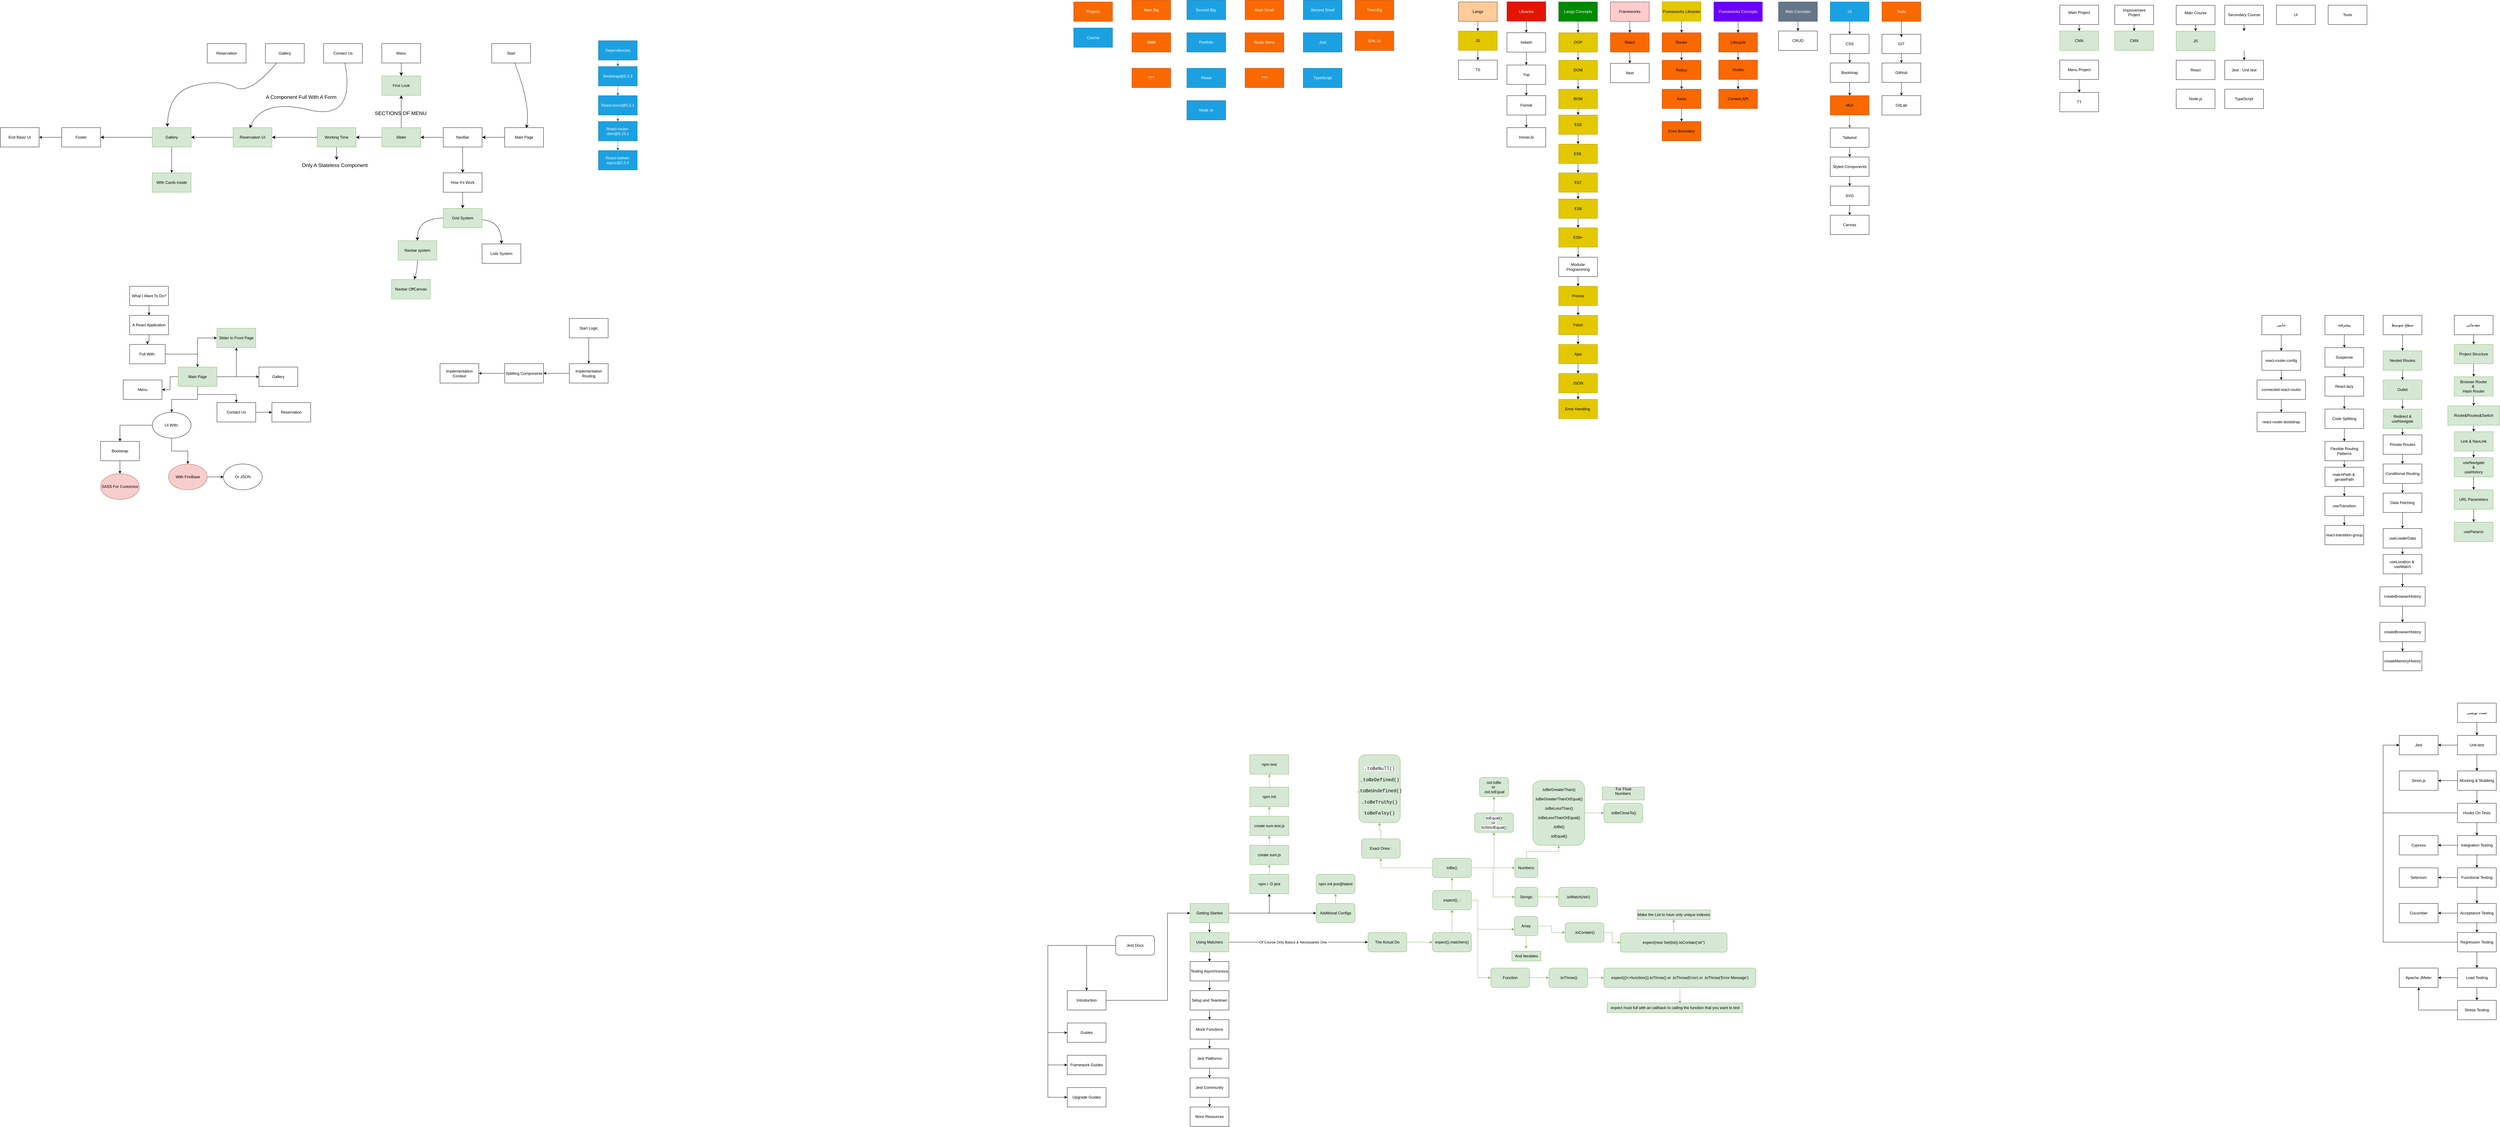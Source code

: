 <mxfile version="24.6.4" type="github" pages="2">
  <diagram name="Page-1" id="LG2aejodbbx1wu4bJTzq">
    <mxGraphModel dx="7445" dy="781" grid="1" gridSize="10" guides="1" tooltips="1" connect="1" arrows="1" fold="1" page="1" pageScale="1" pageWidth="850" pageHeight="1100" math="0" shadow="0">
      <root>
        <mxCell id="0" />
        <mxCell id="1" parent="0" />
        <mxCell id="z8JezbtAQ2rlnTOmX2S_-20" style="edgeStyle=orthogonalEdgeStyle;rounded=0;orthogonalLoop=1;jettySize=auto;html=1;" parent="1" source="z8JezbtAQ2rlnTOmX2S_-1" edge="1">
          <mxGeometry relative="1" as="geometry">
            <mxPoint x="1680" y="150.5" as="targetPoint" />
          </mxGeometry>
        </mxCell>
        <mxCell id="z8JezbtAQ2rlnTOmX2S_-1" value="Secondary Course" style="rounded=0;whiteSpace=wrap;html=1;" parent="1" vertex="1">
          <mxGeometry x="1620" y="70" width="120" height="60" as="geometry" />
        </mxCell>
        <mxCell id="z8JezbtAQ2rlnTOmX2S_-16" style="edgeStyle=orthogonalEdgeStyle;rounded=0;orthogonalLoop=1;jettySize=auto;html=1;" parent="1" source="z8JezbtAQ2rlnTOmX2S_-2" target="z8JezbtAQ2rlnTOmX2S_-17" edge="1">
          <mxGeometry relative="1" as="geometry">
            <mxPoint x="1170" y="160" as="targetPoint" />
          </mxGeometry>
        </mxCell>
        <mxCell id="z8JezbtAQ2rlnTOmX2S_-2" value="Main Project&lt;div&gt;&lt;br&gt;&lt;/div&gt;" style="rounded=0;whiteSpace=wrap;html=1;" parent="1" vertex="1">
          <mxGeometry x="1110" y="70" width="120" height="60" as="geometry" />
        </mxCell>
        <mxCell id="z8JezbtAQ2rlnTOmX2S_-10" style="edgeStyle=orthogonalEdgeStyle;rounded=0;orthogonalLoop=1;jettySize=auto;html=1;" parent="1" source="z8JezbtAQ2rlnTOmX2S_-3" target="z8JezbtAQ2rlnTOmX2S_-11" edge="1">
          <mxGeometry relative="1" as="geometry">
            <mxPoint x="1530" y="160.5" as="targetPoint" />
          </mxGeometry>
        </mxCell>
        <mxCell id="z8JezbtAQ2rlnTOmX2S_-3" value="Main Course&lt;div&gt;&lt;br&gt;&lt;/div&gt;" style="rounded=0;whiteSpace=wrap;html=1;" parent="1" vertex="1">
          <mxGeometry x="1470" y="70.5" width="120" height="60" as="geometry" />
        </mxCell>
        <mxCell id="z8JezbtAQ2rlnTOmX2S_-24" style="edgeStyle=orthogonalEdgeStyle;rounded=0;orthogonalLoop=1;jettySize=auto;html=1;" parent="1" source="z8JezbtAQ2rlnTOmX2S_-4" target="z8JezbtAQ2rlnTOmX2S_-25" edge="1">
          <mxGeometry relative="1" as="geometry">
            <mxPoint x="1340" y="160" as="targetPoint" />
          </mxGeometry>
        </mxCell>
        <mxCell id="z8JezbtAQ2rlnTOmX2S_-4" value="Improvement&lt;div&gt;Project&lt;/div&gt;&lt;div&gt;&lt;br&gt;&lt;/div&gt;" style="rounded=0;whiteSpace=wrap;html=1;" parent="1" vertex="1">
          <mxGeometry x="1280" y="70" width="120" height="60" as="geometry" />
        </mxCell>
        <mxCell id="z8JezbtAQ2rlnTOmX2S_-5" value="UI" style="rounded=0;whiteSpace=wrap;html=1;" parent="1" vertex="1">
          <mxGeometry x="1780" y="70" width="120" height="60" as="geometry" />
        </mxCell>
        <mxCell id="z8JezbtAQ2rlnTOmX2S_-6" value="Tools" style="rounded=0;whiteSpace=wrap;html=1;" parent="1" vertex="1">
          <mxGeometry x="1940" y="70" width="120" height="60" as="geometry" />
        </mxCell>
        <mxCell id="z8JezbtAQ2rlnTOmX2S_-11" value="JS" style="rounded=0;whiteSpace=wrap;html=1;fillColor=#d5e8d4;strokeColor=#82b366;" parent="1" vertex="1">
          <mxGeometry x="1470" y="150.5" width="120" height="60" as="geometry" />
        </mxCell>
        <mxCell id="z8JezbtAQ2rlnTOmX2S_-15" value="React" style="rounded=0;whiteSpace=wrap;html=1;" parent="1" vertex="1">
          <mxGeometry x="1470" y="240.5" width="120" height="60" as="geometry" />
        </mxCell>
        <mxCell id="z8JezbtAQ2rlnTOmX2S_-17" value="CMA" style="rounded=0;whiteSpace=wrap;html=1;fillColor=#d5e8d4;strokeColor=#82b366;" parent="1" vertex="1">
          <mxGeometry x="1110" y="150" width="120" height="60" as="geometry" />
        </mxCell>
        <mxCell id="z8JezbtAQ2rlnTOmX2S_-36" style="edgeStyle=orthogonalEdgeStyle;rounded=0;orthogonalLoop=1;jettySize=auto;html=1;" parent="1" source="z8JezbtAQ2rlnTOmX2S_-19" target="z8JezbtAQ2rlnTOmX2S_-37" edge="1">
          <mxGeometry relative="1" as="geometry">
            <mxPoint x="1000" y="100.5" as="targetPoint" />
          </mxGeometry>
        </mxCell>
        <mxCell id="z8JezbtAQ2rlnTOmX2S_-19" value="Menu Project" style="rounded=0;whiteSpace=wrap;html=1;" parent="1" vertex="1">
          <mxGeometry x="1110" y="240" width="120" height="60" as="geometry" />
        </mxCell>
        <mxCell id="z8JezbtAQ2rlnTOmX2S_-22" style="edgeStyle=orthogonalEdgeStyle;rounded=0;orthogonalLoop=1;jettySize=auto;html=1;" parent="1" target="z8JezbtAQ2rlnTOmX2S_-23" edge="1">
          <mxGeometry relative="1" as="geometry">
            <mxPoint x="1680" y="240.5" as="targetPoint" />
            <mxPoint x="1680" y="210.5" as="sourcePoint" />
          </mxGeometry>
        </mxCell>
        <mxCell id="z8JezbtAQ2rlnTOmX2S_-23" value="Jest - Unit test" style="rounded=0;whiteSpace=wrap;html=1;" parent="1" vertex="1">
          <mxGeometry x="1620" y="240.5" width="120" height="60" as="geometry" />
        </mxCell>
        <mxCell id="z8JezbtAQ2rlnTOmX2S_-25" value="CMA" style="rounded=0;whiteSpace=wrap;html=1;fillColor=#d5e8d4;strokeColor=#82b366;" parent="1" vertex="1">
          <mxGeometry x="1280" y="150" width="120" height="60" as="geometry" />
        </mxCell>
        <mxCell id="z8JezbtAQ2rlnTOmX2S_-37" value="TT" style="rounded=0;whiteSpace=wrap;html=1;" parent="1" vertex="1">
          <mxGeometry x="1110" y="340" width="120" height="60" as="geometry" />
        </mxCell>
        <mxCell id="KyUrAidOEwDMEyV5-HBK-2" value="TypeScript" style="rounded=0;whiteSpace=wrap;html=1;" parent="1" vertex="1">
          <mxGeometry x="1620" y="330" width="120" height="60" as="geometry" />
        </mxCell>
        <mxCell id="KyUrAidOEwDMEyV5-HBK-4" value="Node.js" style="rounded=0;whiteSpace=wrap;html=1;" parent="1" vertex="1">
          <mxGeometry x="1470" y="330" width="120" height="60" as="geometry" />
        </mxCell>
        <mxCell id="WAkmFwhDYBlKhz74opgl-15" style="edgeStyle=orthogonalEdgeStyle;rounded=0;orthogonalLoop=1;jettySize=auto;html=1;" parent="1" source="WAkmFwhDYBlKhz74opgl-16" target="WAkmFwhDYBlKhz74opgl-18" edge="1">
          <mxGeometry relative="1" as="geometry">
            <mxPoint x="-4800" y="1030" as="targetPoint" />
          </mxGeometry>
        </mxCell>
        <mxCell id="WAkmFwhDYBlKhz74opgl-16" value="What I Want To Do?" style="rounded=0;whiteSpace=wrap;html=1;" parent="1" vertex="1">
          <mxGeometry x="-4860" y="940" width="120" height="60" as="geometry" />
        </mxCell>
        <mxCell id="WAkmFwhDYBlKhz74opgl-17" style="edgeStyle=orthogonalEdgeStyle;rounded=0;orthogonalLoop=1;jettySize=auto;html=1;" parent="1" source="WAkmFwhDYBlKhz74opgl-18" target="WAkmFwhDYBlKhz74opgl-20" edge="1">
          <mxGeometry relative="1" as="geometry">
            <mxPoint x="-4800" y="1130" as="targetPoint" />
          </mxGeometry>
        </mxCell>
        <mxCell id="WAkmFwhDYBlKhz74opgl-18" value="A React Application" style="rounded=0;whiteSpace=wrap;html=1;" parent="1" vertex="1">
          <mxGeometry x="-4860" y="1030" width="120" height="60" as="geometry" />
        </mxCell>
        <mxCell id="WAkmFwhDYBlKhz74opgl-19" style="edgeStyle=orthogonalEdgeStyle;rounded=0;orthogonalLoop=1;jettySize=auto;html=1;" parent="1" source="WAkmFwhDYBlKhz74opgl-20" target="WAkmFwhDYBlKhz74opgl-27" edge="1">
          <mxGeometry relative="1" as="geometry">
            <mxPoint x="-4690" y="1150" as="targetPoint" />
            <Array as="points">
              <mxPoint x="-4650" y="1150" />
            </Array>
          </mxGeometry>
        </mxCell>
        <mxCell id="WAkmFwhDYBlKhz74opgl-20" value="Full With:" style="rounded=0;whiteSpace=wrap;html=1;" parent="1" vertex="1">
          <mxGeometry x="-4860" y="1120" width="110" height="60" as="geometry" />
        </mxCell>
        <mxCell id="WAkmFwhDYBlKhz74opgl-21" value="Menu" style="rounded=0;whiteSpace=wrap;html=1;" parent="1" vertex="1">
          <mxGeometry x="-4880" y="1230" width="120" height="60" as="geometry" />
        </mxCell>
        <mxCell id="WAkmFwhDYBlKhz74opgl-22" style="edgeStyle=orthogonalEdgeStyle;rounded=0;orthogonalLoop=1;jettySize=auto;html=1;" parent="1" source="WAkmFwhDYBlKhz74opgl-27" target="WAkmFwhDYBlKhz74opgl-29" edge="1">
          <mxGeometry relative="1" as="geometry">
            <mxPoint x="-4560" y="1220" as="targetPoint" />
          </mxGeometry>
        </mxCell>
        <mxCell id="WAkmFwhDYBlKhz74opgl-23" style="edgeStyle=orthogonalEdgeStyle;rounded=0;orthogonalLoop=1;jettySize=auto;html=1;" parent="1" source="WAkmFwhDYBlKhz74opgl-27" target="WAkmFwhDYBlKhz74opgl-21" edge="1">
          <mxGeometry relative="1" as="geometry" />
        </mxCell>
        <mxCell id="WAkmFwhDYBlKhz74opgl-24" style="edgeStyle=orthogonalEdgeStyle;rounded=0;orthogonalLoop=1;jettySize=auto;html=1;entryX=0.5;entryY=0;entryDx=0;entryDy=0;" parent="1" source="WAkmFwhDYBlKhz74opgl-27" target="WAkmFwhDYBlKhz74opgl-33" edge="1">
          <mxGeometry relative="1" as="geometry" />
        </mxCell>
        <mxCell id="WAkmFwhDYBlKhz74opgl-25" style="edgeStyle=orthogonalEdgeStyle;rounded=0;orthogonalLoop=1;jettySize=auto;html=1;entryX=0;entryY=0.5;entryDx=0;entryDy=0;" parent="1" source="WAkmFwhDYBlKhz74opgl-27" target="WAkmFwhDYBlKhz74opgl-31" edge="1">
          <mxGeometry relative="1" as="geometry" />
        </mxCell>
        <mxCell id="WAkmFwhDYBlKhz74opgl-26" value="" style="edgeStyle=orthogonalEdgeStyle;rounded=0;orthogonalLoop=1;jettySize=auto;html=1;" parent="1" source="WAkmFwhDYBlKhz74opgl-27" target="WAkmFwhDYBlKhz74opgl-36" edge="1">
          <mxGeometry relative="1" as="geometry" />
        </mxCell>
        <mxCell id="WAkmFwhDYBlKhz74opgl-27" value="Main Page" style="rounded=0;whiteSpace=wrap;html=1;fillColor=#d5e8d4;strokeColor=#82b366;" parent="1" vertex="1">
          <mxGeometry x="-4710" y="1190" width="120" height="60" as="geometry" />
        </mxCell>
        <mxCell id="WAkmFwhDYBlKhz74opgl-28" style="edgeStyle=orthogonalEdgeStyle;rounded=0;orthogonalLoop=1;jettySize=auto;html=1;entryX=0.5;entryY=1;entryDx=0;entryDy=0;" parent="1" source="WAkmFwhDYBlKhz74opgl-29" target="WAkmFwhDYBlKhz74opgl-31" edge="1">
          <mxGeometry relative="1" as="geometry" />
        </mxCell>
        <mxCell id="WAkmFwhDYBlKhz74opgl-29" value="Gallery" style="rounded=0;whiteSpace=wrap;html=1;" parent="1" vertex="1">
          <mxGeometry x="-4460" y="1190" width="120" height="60" as="geometry" />
        </mxCell>
        <mxCell id="WAkmFwhDYBlKhz74opgl-30" value="Reservation" style="rounded=0;whiteSpace=wrap;html=1;" parent="1" vertex="1">
          <mxGeometry x="-4420" y="1300" width="120" height="60" as="geometry" />
        </mxCell>
        <mxCell id="WAkmFwhDYBlKhz74opgl-31" value="Slider In Front Page" style="rounded=0;whiteSpace=wrap;html=1;fillColor=#d5e8d4;strokeColor=#82b366;" parent="1" vertex="1">
          <mxGeometry x="-4590" y="1070" width="120" height="60" as="geometry" />
        </mxCell>
        <mxCell id="WAkmFwhDYBlKhz74opgl-32" style="edgeStyle=orthogonalEdgeStyle;rounded=0;orthogonalLoop=1;jettySize=auto;html=1;entryX=0;entryY=0.5;entryDx=0;entryDy=0;" parent="1" source="WAkmFwhDYBlKhz74opgl-33" target="WAkmFwhDYBlKhz74opgl-30" edge="1">
          <mxGeometry relative="1" as="geometry" />
        </mxCell>
        <mxCell id="WAkmFwhDYBlKhz74opgl-33" value="Contact Us" style="rounded=0;whiteSpace=wrap;html=1;" parent="1" vertex="1">
          <mxGeometry x="-4590" y="1300" width="120" height="60" as="geometry" />
        </mxCell>
        <mxCell id="WAkmFwhDYBlKhz74opgl-34" style="edgeStyle=orthogonalEdgeStyle;rounded=0;orthogonalLoop=1;jettySize=auto;html=1;" parent="1" source="WAkmFwhDYBlKhz74opgl-36" target="WAkmFwhDYBlKhz74opgl-38" edge="1">
          <mxGeometry relative="1" as="geometry">
            <mxPoint x="-4850" y="1430" as="targetPoint" />
          </mxGeometry>
        </mxCell>
        <mxCell id="WAkmFwhDYBlKhz74opgl-35" style="edgeStyle=orthogonalEdgeStyle;rounded=0;orthogonalLoop=1;jettySize=auto;html=1;" parent="1" source="WAkmFwhDYBlKhz74opgl-36" target="WAkmFwhDYBlKhz74opgl-41" edge="1">
          <mxGeometry relative="1" as="geometry" />
        </mxCell>
        <mxCell id="WAkmFwhDYBlKhz74opgl-36" value="UI With:" style="ellipse;whiteSpace=wrap;html=1;rounded=0;" parent="1" vertex="1">
          <mxGeometry x="-4790" y="1330" width="120" height="80" as="geometry" />
        </mxCell>
        <mxCell id="WAkmFwhDYBlKhz74opgl-37" style="edgeStyle=orthogonalEdgeStyle;rounded=0;orthogonalLoop=1;jettySize=auto;html=1;" parent="1" source="WAkmFwhDYBlKhz74opgl-38" target="WAkmFwhDYBlKhz74opgl-39" edge="1">
          <mxGeometry relative="1" as="geometry">
            <mxPoint x="-4890" y="1510" as="targetPoint" />
          </mxGeometry>
        </mxCell>
        <mxCell id="WAkmFwhDYBlKhz74opgl-38" value="Bootstrap" style="rounded=0;whiteSpace=wrap;html=1;" parent="1" vertex="1">
          <mxGeometry x="-4950" y="1420" width="120" height="60" as="geometry" />
        </mxCell>
        <mxCell id="WAkmFwhDYBlKhz74opgl-39" value="SASS For Customize" style="ellipse;whiteSpace=wrap;html=1;fillColor=#f8cecc;strokeColor=#b85450;rounded=0;" parent="1" vertex="1">
          <mxGeometry x="-4950" y="1520" width="120" height="80" as="geometry" />
        </mxCell>
        <mxCell id="WAkmFwhDYBlKhz74opgl-40" style="edgeStyle=orthogonalEdgeStyle;rounded=0;orthogonalLoop=1;jettySize=auto;html=1;" parent="1" source="WAkmFwhDYBlKhz74opgl-41" target="WAkmFwhDYBlKhz74opgl-42" edge="1">
          <mxGeometry relative="1" as="geometry">
            <mxPoint x="-4560" y="1530" as="targetPoint" />
          </mxGeometry>
        </mxCell>
        <mxCell id="WAkmFwhDYBlKhz74opgl-41" value="With FireBase" style="ellipse;whiteSpace=wrap;html=1;fillColor=#f8cecc;strokeColor=#b85450;rounded=0;" parent="1" vertex="1">
          <mxGeometry x="-4740" y="1490" width="120" height="80" as="geometry" />
        </mxCell>
        <mxCell id="WAkmFwhDYBlKhz74opgl-42" value="Or JSON" style="ellipse;whiteSpace=wrap;html=1;rounded=0;" parent="1" vertex="1">
          <mxGeometry x="-4570" y="1490" width="120" height="80" as="geometry" />
        </mxCell>
        <mxCell id="WAkmFwhDYBlKhz74opgl-43" style="edgeStyle=orthogonalEdgeStyle;rounded=0;orthogonalLoop=1;jettySize=auto;html=1;fillColor=#1ba1e2;strokeColor=#006EAF;" parent="1" source="WAkmFwhDYBlKhz74opgl-44" target="WAkmFwhDYBlKhz74opgl-46" edge="1">
          <mxGeometry relative="1" as="geometry">
            <mxPoint x="-3350" y="290" as="targetPoint" />
          </mxGeometry>
        </mxCell>
        <mxCell id="WAkmFwhDYBlKhz74opgl-44" value="Dependencies" style="rounded=0;whiteSpace=wrap;html=1;fillColor=#1ba1e2;fontColor=#ffffff;strokeColor=#006EAF;" parent="1" vertex="1">
          <mxGeometry x="-3410" y="180" width="120" height="60" as="geometry" />
        </mxCell>
        <mxCell id="WAkmFwhDYBlKhz74opgl-45" style="edgeStyle=orthogonalEdgeStyle;rounded=0;orthogonalLoop=1;jettySize=auto;html=1;fillColor=#1ba1e2;strokeColor=#006EAF;" parent="1" source="WAkmFwhDYBlKhz74opgl-46" target="WAkmFwhDYBlKhz74opgl-48" edge="1">
          <mxGeometry relative="1" as="geometry">
            <mxPoint x="-3350" y="360" as="targetPoint" />
          </mxGeometry>
        </mxCell>
        <mxCell id="WAkmFwhDYBlKhz74opgl-46" value="Bootstrap@5.3.3" style="rounded=0;whiteSpace=wrap;html=1;fillColor=#1ba1e2;fontColor=#ffffff;strokeColor=#006EAF;" parent="1" vertex="1">
          <mxGeometry x="-3410" y="260" width="120" height="60" as="geometry" />
        </mxCell>
        <mxCell id="WAkmFwhDYBlKhz74opgl-47" style="edgeStyle=orthogonalEdgeStyle;rounded=0;orthogonalLoop=1;jettySize=auto;html=1;fillColor=#1ba1e2;strokeColor=#006EAF;" parent="1" source="WAkmFwhDYBlKhz74opgl-48" target="WAkmFwhDYBlKhz74opgl-50" edge="1">
          <mxGeometry relative="1" as="geometry">
            <mxPoint x="-3350" y="440" as="targetPoint" />
          </mxGeometry>
        </mxCell>
        <mxCell id="WAkmFwhDYBlKhz74opgl-48" value="React-icons@5.2.1" style="rounded=0;whiteSpace=wrap;html=1;fillColor=#1ba1e2;fontColor=#ffffff;strokeColor=#006EAF;" parent="1" vertex="1">
          <mxGeometry x="-3410" y="350" width="120" height="60" as="geometry" />
        </mxCell>
        <mxCell id="WAkmFwhDYBlKhz74opgl-49" style="edgeStyle=orthogonalEdgeStyle;rounded=0;orthogonalLoop=1;jettySize=auto;html=1;fillColor=#1ba1e2;strokeColor=#006EAF;" parent="1" source="WAkmFwhDYBlKhz74opgl-50" target="WAkmFwhDYBlKhz74opgl-51" edge="1">
          <mxGeometry relative="1" as="geometry">
            <mxPoint x="-3350" y="530" as="targetPoint" />
          </mxGeometry>
        </mxCell>
        <mxCell id="WAkmFwhDYBlKhz74opgl-50" value="React-router-dom@6.23.1" style="rounded=0;whiteSpace=wrap;html=1;fillColor=#1ba1e2;fontColor=#ffffff;strokeColor=#006EAF;" parent="1" vertex="1">
          <mxGeometry x="-3410" y="430" width="120" height="60" as="geometry" />
        </mxCell>
        <mxCell id="WAkmFwhDYBlKhz74opgl-51" value="React-helmet-async@2.0.5" style="rounded=0;whiteSpace=wrap;html=1;fillColor=#1ba1e2;fontColor=#ffffff;strokeColor=#006EAF;" parent="1" vertex="1">
          <mxGeometry x="-3410" y="520" width="120" height="60" as="geometry" />
        </mxCell>
        <mxCell id="WAkmFwhDYBlKhz74opgl-79" value="Start" style="rounded=0;whiteSpace=wrap;html=1;" parent="1" vertex="1">
          <mxGeometry x="-3740" y="189" width="120" height="60" as="geometry" />
        </mxCell>
        <mxCell id="D5FOLxycE-m-Bip8Cx6Z-1" style="edgeStyle=orthogonalEdgeStyle;rounded=0;orthogonalLoop=1;jettySize=auto;html=1;" parent="1" source="WAkmFwhDYBlKhz74opgl-80" target="D5FOLxycE-m-Bip8Cx6Z-2" edge="1">
          <mxGeometry relative="1" as="geometry">
            <mxPoint x="-5150" y="479" as="targetPoint" />
          </mxGeometry>
        </mxCell>
        <mxCell id="WAkmFwhDYBlKhz74opgl-80" value="Footer" style="rounded=0;whiteSpace=wrap;html=1;" parent="1" vertex="1">
          <mxGeometry x="-5070" y="449" width="120" height="60" as="geometry" />
        </mxCell>
        <mxCell id="WAkmFwhDYBlKhz74opgl-81" style="edgeStyle=none;curved=1;rounded=0;orthogonalLoop=1;jettySize=auto;html=1;fontSize=12;startSize=8;endSize=8;" parent="1" source="WAkmFwhDYBlKhz74opgl-82" target="WAkmFwhDYBlKhz74opgl-87" edge="1">
          <mxGeometry relative="1" as="geometry">
            <mxPoint x="-4020" y="279" as="targetPoint" />
          </mxGeometry>
        </mxCell>
        <mxCell id="WAkmFwhDYBlKhz74opgl-82" value="Manu" style="rounded=0;whiteSpace=wrap;html=1;" parent="1" vertex="1">
          <mxGeometry x="-4080" y="189" width="120" height="60" as="geometry" />
        </mxCell>
        <mxCell id="WAkmFwhDYBlKhz74opgl-83" value="Contact Us" style="rounded=0;whiteSpace=wrap;html=1;" parent="1" vertex="1">
          <mxGeometry x="-4260" y="189" width="120" height="60" as="geometry" />
        </mxCell>
        <mxCell id="WAkmFwhDYBlKhz74opgl-85" value="Reservation" style="rounded=0;whiteSpace=wrap;html=1;" parent="1" vertex="1">
          <mxGeometry x="-4620" y="189" width="120" height="60" as="geometry" />
        </mxCell>
        <mxCell id="WAkmFwhDYBlKhz74opgl-86" value="Gallery" style="rounded=0;whiteSpace=wrap;html=1;" parent="1" vertex="1">
          <mxGeometry x="-4440" y="189" width="120" height="60" as="geometry" />
        </mxCell>
        <mxCell id="WAkmFwhDYBlKhz74opgl-87" value="First Look" style="rounded=0;whiteSpace=wrap;html=1;fillColor=#d5e8d4;strokeColor=#82b366;" parent="1" vertex="1">
          <mxGeometry x="-4080" y="289" width="120" height="60" as="geometry" />
        </mxCell>
        <mxCell id="WAkmFwhDYBlKhz74opgl-88" style="edgeStyle=none;curved=1;rounded=0;orthogonalLoop=1;jettySize=auto;html=1;fontSize=12;startSize=8;endSize=8;" parent="1" source="WAkmFwhDYBlKhz74opgl-89" target="WAkmFwhDYBlKhz74opgl-111" edge="1">
          <mxGeometry relative="1" as="geometry" />
        </mxCell>
        <mxCell id="WAkmFwhDYBlKhz74opgl-89" value="Main Page" style="rounded=0;whiteSpace=wrap;html=1;" parent="1" vertex="1">
          <mxGeometry x="-3700" y="449" width="120" height="60" as="geometry" />
        </mxCell>
        <mxCell id="WAkmFwhDYBlKhz74opgl-90" style="edgeStyle=none;curved=1;rounded=0;orthogonalLoop=1;jettySize=auto;html=1;entryX=0.5;entryY=1;entryDx=0;entryDy=0;fontSize=12;startSize=8;endSize=8;" parent="1" source="WAkmFwhDYBlKhz74opgl-92" target="WAkmFwhDYBlKhz74opgl-87" edge="1">
          <mxGeometry relative="1" as="geometry" />
        </mxCell>
        <mxCell id="WAkmFwhDYBlKhz74opgl-91" value="" style="edgeStyle=none;curved=1;rounded=0;orthogonalLoop=1;jettySize=auto;html=1;fontSize=12;startSize=8;endSize=8;" parent="1" source="WAkmFwhDYBlKhz74opgl-92" target="WAkmFwhDYBlKhz74opgl-96" edge="1">
          <mxGeometry relative="1" as="geometry" />
        </mxCell>
        <mxCell id="WAkmFwhDYBlKhz74opgl-92" value="Slider" style="rounded=0;whiteSpace=wrap;html=1;fillColor=#d5e8d4;strokeColor=#82b366;" parent="1" vertex="1">
          <mxGeometry x="-4080" y="449" width="120" height="60" as="geometry" />
        </mxCell>
        <mxCell id="WAkmFwhDYBlKhz74opgl-93" value="SECTIONS OF MENU&amp;nbsp;" style="text;html=1;align=center;verticalAlign=middle;resizable=0;points=[];autosize=1;strokeColor=none;fillColor=none;fontSize=16;rounded=0;" parent="1" vertex="1">
          <mxGeometry x="-4115" y="389" width="190" height="30" as="geometry" />
        </mxCell>
        <mxCell id="WAkmFwhDYBlKhz74opgl-94" style="edgeStyle=none;curved=1;rounded=0;orthogonalLoop=1;jettySize=auto;html=1;fontSize=12;startSize=8;endSize=8;" parent="1" source="WAkmFwhDYBlKhz74opgl-96" edge="1">
          <mxGeometry relative="1" as="geometry">
            <mxPoint x="-4220" y="549" as="targetPoint" />
          </mxGeometry>
        </mxCell>
        <mxCell id="WAkmFwhDYBlKhz74opgl-95" value="" style="edgeStyle=none;curved=1;rounded=0;orthogonalLoop=1;jettySize=auto;html=1;fontSize=12;startSize=8;endSize=8;" parent="1" source="WAkmFwhDYBlKhz74opgl-96" target="WAkmFwhDYBlKhz74opgl-99" edge="1">
          <mxGeometry relative="1" as="geometry" />
        </mxCell>
        <mxCell id="WAkmFwhDYBlKhz74opgl-96" value="Working Time" style="rounded=0;whiteSpace=wrap;html=1;fillColor=#d5e8d4;strokeColor=#82b366;" parent="1" vertex="1">
          <mxGeometry x="-4280" y="449" width="120" height="60" as="geometry" />
        </mxCell>
        <mxCell id="WAkmFwhDYBlKhz74opgl-97" value="Only A Stateless Component" style="text;html=1;align=center;verticalAlign=middle;resizable=0;points=[];autosize=1;strokeColor=none;fillColor=none;fontSize=16;rounded=0;" parent="1" vertex="1">
          <mxGeometry x="-4341" y="550" width="230" height="30" as="geometry" />
        </mxCell>
        <mxCell id="WAkmFwhDYBlKhz74opgl-98" style="edgeStyle=none;curved=1;rounded=0;orthogonalLoop=1;jettySize=auto;html=1;fontSize=12;startSize=8;endSize=8;" parent="1" source="WAkmFwhDYBlKhz74opgl-99" target="WAkmFwhDYBlKhz74opgl-106" edge="1">
          <mxGeometry relative="1" as="geometry">
            <mxPoint x="-4610" y="479" as="targetPoint" />
          </mxGeometry>
        </mxCell>
        <mxCell id="WAkmFwhDYBlKhz74opgl-99" value="Reservation UI" style="rounded=0;whiteSpace=wrap;html=1;fillColor=#d5e8d4;strokeColor=#82b366;" parent="1" vertex="1">
          <mxGeometry x="-4540" y="449" width="120" height="60" as="geometry" />
        </mxCell>
        <mxCell id="WAkmFwhDYBlKhz74opgl-100" style="edgeStyle=none;curved=1;rounded=0;orthogonalLoop=1;jettySize=auto;html=1;entryX=0.428;entryY=0.03;entryDx=0;entryDy=0;entryPerimeter=0;fontSize=12;startSize=8;endSize=8;" parent="1" source="WAkmFwhDYBlKhz74opgl-83" target="WAkmFwhDYBlKhz74opgl-99" edge="1">
          <mxGeometry relative="1" as="geometry">
            <Array as="points">
              <mxPoint x="-4160" y="429" />
              <mxPoint x="-4450" y="359" />
            </Array>
          </mxGeometry>
        </mxCell>
        <mxCell id="WAkmFwhDYBlKhz74opgl-101" value="A Component Full With A Form" style="text;html=1;align=center;verticalAlign=middle;resizable=0;points=[];autosize=1;strokeColor=none;fillColor=none;fontSize=16;rounded=0;" parent="1" vertex="1">
          <mxGeometry x="-4450" y="339" width="240" height="30" as="geometry" />
        </mxCell>
        <mxCell id="WAkmFwhDYBlKhz74opgl-105" style="edgeStyle=none;curved=1;rounded=0;orthogonalLoop=1;jettySize=auto;html=1;fontSize=12;startSize=8;endSize=8;" parent="1" source="WAkmFwhDYBlKhz74opgl-106" target="WAkmFwhDYBlKhz74opgl-80" edge="1">
          <mxGeometry relative="1" as="geometry" />
        </mxCell>
        <mxCell id="cfRxUK89OJyFdIY1MbNN-2" value="" style="edgeStyle=orthogonalEdgeStyle;rounded=0;orthogonalLoop=1;jettySize=auto;html=1;" parent="1" source="WAkmFwhDYBlKhz74opgl-106" target="cfRxUK89OJyFdIY1MbNN-1" edge="1">
          <mxGeometry relative="1" as="geometry" />
        </mxCell>
        <mxCell id="WAkmFwhDYBlKhz74opgl-106" value="Gallery" style="rounded=0;whiteSpace=wrap;html=1;fillColor=#d5e8d4;strokeColor=#82b366;" parent="1" vertex="1">
          <mxGeometry x="-4790" y="449" width="120" height="60" as="geometry" />
        </mxCell>
        <mxCell id="WAkmFwhDYBlKhz74opgl-107" style="edgeStyle=none;curved=1;rounded=0;orthogonalLoop=1;jettySize=auto;html=1;entryX=0.39;entryY=-0.042;entryDx=0;entryDy=0;entryPerimeter=0;fontSize=12;startSize=8;endSize=8;" parent="1" source="WAkmFwhDYBlKhz74opgl-86" target="WAkmFwhDYBlKhz74opgl-106" edge="1">
          <mxGeometry relative="1" as="geometry">
            <Array as="points">
              <mxPoint x="-4490" y="349" />
              <mxPoint x="-4580" y="299" />
              <mxPoint x="-4740" y="339" />
            </Array>
          </mxGeometry>
        </mxCell>
        <mxCell id="WAkmFwhDYBlKhz74opgl-108" style="edgeStyle=none;curved=1;rounded=0;orthogonalLoop=1;jettySize=auto;html=1;entryX=0.558;entryY=0.03;entryDx=0;entryDy=0;entryPerimeter=0;fontSize=12;startSize=8;endSize=8;" parent="1" source="WAkmFwhDYBlKhz74opgl-79" target="WAkmFwhDYBlKhz74opgl-89" edge="1">
          <mxGeometry relative="1" as="geometry">
            <Array as="points">
              <mxPoint x="-3620" y="379" />
            </Array>
          </mxGeometry>
        </mxCell>
        <mxCell id="WAkmFwhDYBlKhz74opgl-109" style="edgeStyle=none;curved=1;rounded=0;orthogonalLoop=1;jettySize=auto;html=1;fontSize=12;startSize=8;endSize=8;" parent="1" source="WAkmFwhDYBlKhz74opgl-111" target="WAkmFwhDYBlKhz74opgl-92" edge="1">
          <mxGeometry relative="1" as="geometry" />
        </mxCell>
        <mxCell id="WAkmFwhDYBlKhz74opgl-110" style="edgeStyle=none;curved=1;rounded=0;orthogonalLoop=1;jettySize=auto;html=1;fontSize=12;startSize=8;endSize=8;" parent="1" source="WAkmFwhDYBlKhz74opgl-111" target="WAkmFwhDYBlKhz74opgl-113" edge="1">
          <mxGeometry relative="1" as="geometry">
            <mxPoint x="-3830" y="619" as="targetPoint" />
          </mxGeometry>
        </mxCell>
        <mxCell id="WAkmFwhDYBlKhz74opgl-111" value="NavBar" style="rounded=0;whiteSpace=wrap;html=1;" parent="1" vertex="1">
          <mxGeometry x="-3890" y="449" width="120" height="60" as="geometry" />
        </mxCell>
        <mxCell id="WAkmFwhDYBlKhz74opgl-112" style="edgeStyle=none;curved=1;rounded=0;orthogonalLoop=1;jettySize=auto;html=1;fontSize=12;startSize=8;endSize=8;" parent="1" source="WAkmFwhDYBlKhz74opgl-113" target="WAkmFwhDYBlKhz74opgl-116" edge="1">
          <mxGeometry relative="1" as="geometry">
            <mxPoint x="-3830" y="729" as="targetPoint" />
          </mxGeometry>
        </mxCell>
        <mxCell id="WAkmFwhDYBlKhz74opgl-113" value="How It&#39;s Work" style="rounded=0;whiteSpace=wrap;html=1;" parent="1" vertex="1">
          <mxGeometry x="-3890" y="589" width="120" height="60" as="geometry" />
        </mxCell>
        <mxCell id="WAkmFwhDYBlKhz74opgl-114" style="edgeStyle=none;curved=1;rounded=0;orthogonalLoop=1;jettySize=auto;html=1;entryX=0.5;entryY=0;entryDx=0;entryDy=0;fontSize=12;startSize=8;endSize=8;" parent="1" source="WAkmFwhDYBlKhz74opgl-116" target="WAkmFwhDYBlKhz74opgl-119" edge="1">
          <mxGeometry relative="1" as="geometry">
            <Array as="points">
              <mxPoint x="-3710" y="739" />
            </Array>
          </mxGeometry>
        </mxCell>
        <mxCell id="WAkmFwhDYBlKhz74opgl-115" style="edgeStyle=none;curved=1;rounded=0;orthogonalLoop=1;jettySize=auto;html=1;entryX=0.5;entryY=0;entryDx=0;entryDy=0;fontSize=12;startSize=8;endSize=8;" parent="1" source="WAkmFwhDYBlKhz74opgl-116" target="WAkmFwhDYBlKhz74opgl-118" edge="1">
          <mxGeometry relative="1" as="geometry">
            <Array as="points">
              <mxPoint x="-3970" y="729" />
            </Array>
          </mxGeometry>
        </mxCell>
        <mxCell id="WAkmFwhDYBlKhz74opgl-116" value="Grid System" style="rounded=0;whiteSpace=wrap;html=1;fillColor=#d5e8d4;strokeColor=#82b366;" parent="1" vertex="1">
          <mxGeometry x="-3890" y="699" width="120" height="60" as="geometry" />
        </mxCell>
        <mxCell id="WAkmFwhDYBlKhz74opgl-117" style="edgeStyle=none;curved=1;rounded=0;orthogonalLoop=1;jettySize=auto;html=1;fontSize=12;startSize=8;endSize=8;" parent="1" source="WAkmFwhDYBlKhz74opgl-118" target="WAkmFwhDYBlKhz74opgl-120" edge="1">
          <mxGeometry relative="1" as="geometry">
            <Array as="points">
              <mxPoint x="-3970" y="889" />
            </Array>
          </mxGeometry>
        </mxCell>
        <mxCell id="WAkmFwhDYBlKhz74opgl-118" value="Navbar system" style="rounded=0;whiteSpace=wrap;html=1;fillColor=#d5e8d4;strokeColor=#82b366;" parent="1" vertex="1">
          <mxGeometry x="-4030" y="799" width="120" height="60" as="geometry" />
        </mxCell>
        <mxCell id="WAkmFwhDYBlKhz74opgl-119" value="Lists System" style="rounded=0;whiteSpace=wrap;html=1;" parent="1" vertex="1">
          <mxGeometry x="-3770" y="809" width="120" height="60" as="geometry" />
        </mxCell>
        <mxCell id="WAkmFwhDYBlKhz74opgl-120" value="Navbar OffCanvas" style="rounded=0;whiteSpace=wrap;html=1;fillColor=#d5e8d4;strokeColor=#82b366;" parent="1" vertex="1">
          <mxGeometry x="-4050" y="919" width="120" height="60" as="geometry" />
        </mxCell>
        <mxCell id="cfRxUK89OJyFdIY1MbNN-1" value="With Cards inside" style="rounded=0;whiteSpace=wrap;html=1;fillColor=#d5e8d4;strokeColor=#82b366;" parent="1" vertex="1">
          <mxGeometry x="-4790" y="589" width="120" height="60" as="geometry" />
        </mxCell>
        <mxCell id="D5FOLxycE-m-Bip8Cx6Z-2" value="End Basic UI" style="rounded=0;whiteSpace=wrap;html=1;" parent="1" vertex="1">
          <mxGeometry x="-5260" y="449" width="120" height="60" as="geometry" />
        </mxCell>
        <mxCell id="D5FOLxycE-m-Bip8Cx6Z-5" value="" style="edgeStyle=orthogonalEdgeStyle;rounded=0;orthogonalLoop=1;jettySize=auto;html=1;" parent="1" source="D5FOLxycE-m-Bip8Cx6Z-3" target="D5FOLxycE-m-Bip8Cx6Z-4" edge="1">
          <mxGeometry relative="1" as="geometry" />
        </mxCell>
        <mxCell id="D5FOLxycE-m-Bip8Cx6Z-3" value="Start Logic" style="rounded=0;whiteSpace=wrap;html=1;" parent="1" vertex="1">
          <mxGeometry x="-3500" y="1039.5" width="120" height="60" as="geometry" />
        </mxCell>
        <mxCell id="D5FOLxycE-m-Bip8Cx6Z-8" value="" style="edgeStyle=orthogonalEdgeStyle;rounded=0;orthogonalLoop=1;jettySize=auto;html=1;" parent="1" source="D5FOLxycE-m-Bip8Cx6Z-4" target="D5FOLxycE-m-Bip8Cx6Z-7" edge="1">
          <mxGeometry relative="1" as="geometry" />
        </mxCell>
        <mxCell id="D5FOLxycE-m-Bip8Cx6Z-4" value="Implementation&lt;div&gt;Routing&lt;/div&gt;" style="whiteSpace=wrap;html=1;rounded=0;" parent="1" vertex="1">
          <mxGeometry x="-3500" y="1179.5" width="120" height="60" as="geometry" />
        </mxCell>
        <mxCell id="D5FOLxycE-m-Bip8Cx6Z-11" value="" style="edgeStyle=orthogonalEdgeStyle;rounded=0;orthogonalLoop=1;jettySize=auto;html=1;" parent="1" source="D5FOLxycE-m-Bip8Cx6Z-7" target="D5FOLxycE-m-Bip8Cx6Z-10" edge="1">
          <mxGeometry relative="1" as="geometry" />
        </mxCell>
        <mxCell id="D5FOLxycE-m-Bip8Cx6Z-7" value="Splitting Components" style="whiteSpace=wrap;html=1;rounded=0;" parent="1" vertex="1">
          <mxGeometry x="-3700" y="1179.5" width="120" height="60" as="geometry" />
        </mxCell>
        <mxCell id="D5FOLxycE-m-Bip8Cx6Z-10" value="Implementation&lt;div&gt;Context&lt;/div&gt;" style="whiteSpace=wrap;html=1;rounded=0;" parent="1" vertex="1">
          <mxGeometry x="-3900" y="1179.5" width="120" height="60" as="geometry" />
        </mxCell>
        <mxCell id="BdbDkMUWxIickjyTrgPw-3" style="edgeStyle=orthogonalEdgeStyle;rounded=0;orthogonalLoop=1;jettySize=auto;html=1;" parent="1" source="BdbDkMUWxIickjyTrgPw-2" target="BdbDkMUWxIickjyTrgPw-4" edge="1">
          <mxGeometry relative="1" as="geometry">
            <mxPoint x="2390" y="1150" as="targetPoint" />
          </mxGeometry>
        </mxCell>
        <mxCell id="BdbDkMUWxIickjyTrgPw-2" value="مقدماتی&amp;nbsp;" style="rounded=0;whiteSpace=wrap;html=1;" parent="1" vertex="1">
          <mxGeometry x="2330" y="1030" width="120" height="60" as="geometry" />
        </mxCell>
        <mxCell id="BdbDkMUWxIickjyTrgPw-5" style="edgeStyle=orthogonalEdgeStyle;rounded=0;orthogonalLoop=1;jettySize=auto;html=1;" parent="1" source="BdbDkMUWxIickjyTrgPw-4" target="BdbDkMUWxIickjyTrgPw-6" edge="1">
          <mxGeometry relative="1" as="geometry">
            <mxPoint x="2390" y="1240" as="targetPoint" />
          </mxGeometry>
        </mxCell>
        <mxCell id="BdbDkMUWxIickjyTrgPw-4" value="Project Structure" style="rounded=0;whiteSpace=wrap;html=1;fillColor=#d5e8d4;strokeColor=#82b366;" parent="1" vertex="1">
          <mxGeometry x="2330" y="1120" width="120" height="60" as="geometry" />
        </mxCell>
        <mxCell id="BdbDkMUWxIickjyTrgPw-7" style="edgeStyle=orthogonalEdgeStyle;rounded=0;orthogonalLoop=1;jettySize=auto;html=1;" parent="1" source="BdbDkMUWxIickjyTrgPw-6" target="BdbDkMUWxIickjyTrgPw-8" edge="1">
          <mxGeometry relative="1" as="geometry">
            <mxPoint x="2390" y="1340" as="targetPoint" />
          </mxGeometry>
        </mxCell>
        <mxCell id="BdbDkMUWxIickjyTrgPw-6" value="Browser Router&lt;div&gt;&amp;amp;&amp;nbsp;&lt;/div&gt;&lt;div&gt;Hash Router&lt;/div&gt;" style="rounded=0;whiteSpace=wrap;html=1;fillColor=#d5e8d4;strokeColor=#82b366;" parent="1" vertex="1">
          <mxGeometry x="2330" y="1220" width="120" height="60" as="geometry" />
        </mxCell>
        <mxCell id="BdbDkMUWxIickjyTrgPw-9" style="edgeStyle=orthogonalEdgeStyle;rounded=0;orthogonalLoop=1;jettySize=auto;html=1;" parent="1" source="BdbDkMUWxIickjyTrgPw-8" target="BdbDkMUWxIickjyTrgPw-10" edge="1">
          <mxGeometry relative="1" as="geometry">
            <mxPoint x="2390" y="1420" as="targetPoint" />
          </mxGeometry>
        </mxCell>
        <mxCell id="BdbDkMUWxIickjyTrgPw-8" value="Route&amp;amp;Routes&amp;amp;Switch" style="rounded=0;whiteSpace=wrap;html=1;fillColor=#d5e8d4;strokeColor=#82b366;" parent="1" vertex="1">
          <mxGeometry x="2310" y="1310" width="160" height="60" as="geometry" />
        </mxCell>
        <mxCell id="BdbDkMUWxIickjyTrgPw-11" style="edgeStyle=orthogonalEdgeStyle;rounded=0;orthogonalLoop=1;jettySize=auto;html=1;" parent="1" source="BdbDkMUWxIickjyTrgPw-10" target="BdbDkMUWxIickjyTrgPw-12" edge="1">
          <mxGeometry relative="1" as="geometry">
            <mxPoint x="2390" y="1490" as="targetPoint" />
          </mxGeometry>
        </mxCell>
        <mxCell id="BdbDkMUWxIickjyTrgPw-10" value="Link &amp;amp; NavLink" style="rounded=0;whiteSpace=wrap;html=1;fillColor=#d5e8d4;strokeColor=#82b366;" parent="1" vertex="1">
          <mxGeometry x="2330" y="1390" width="120" height="60" as="geometry" />
        </mxCell>
        <mxCell id="BdbDkMUWxIickjyTrgPw-13" style="edgeStyle=orthogonalEdgeStyle;rounded=0;orthogonalLoop=1;jettySize=auto;html=1;" parent="1" source="BdbDkMUWxIickjyTrgPw-12" target="BdbDkMUWxIickjyTrgPw-14" edge="1">
          <mxGeometry relative="1" as="geometry">
            <mxPoint x="2390" y="1590" as="targetPoint" />
          </mxGeometry>
        </mxCell>
        <mxCell id="BdbDkMUWxIickjyTrgPw-12" value="useNavigate&lt;div&gt;&amp;amp;&lt;/div&gt;&lt;div&gt;useHistory&lt;/div&gt;" style="rounded=0;whiteSpace=wrap;html=1;fillColor=#d5e8d4;strokeColor=#82b366;" parent="1" vertex="1">
          <mxGeometry x="2330" y="1470" width="120" height="60" as="geometry" />
        </mxCell>
        <mxCell id="BdbDkMUWxIickjyTrgPw-15" style="edgeStyle=orthogonalEdgeStyle;rounded=0;orthogonalLoop=1;jettySize=auto;html=1;" parent="1" source="BdbDkMUWxIickjyTrgPw-14" target="BdbDkMUWxIickjyTrgPw-16" edge="1">
          <mxGeometry relative="1" as="geometry">
            <mxPoint x="2390" y="1660" as="targetPoint" />
          </mxGeometry>
        </mxCell>
        <mxCell id="BdbDkMUWxIickjyTrgPw-14" value="URL Parameters" style="rounded=0;whiteSpace=wrap;html=1;fillColor=#d5e8d4;strokeColor=#82b366;" parent="1" vertex="1">
          <mxGeometry x="2330" y="1570" width="120" height="60" as="geometry" />
        </mxCell>
        <mxCell id="BdbDkMUWxIickjyTrgPw-16" value="useParams" style="rounded=0;whiteSpace=wrap;html=1;fillColor=#d5e8d4;strokeColor=#82b366;" parent="1" vertex="1">
          <mxGeometry x="2330" y="1670" width="120" height="60" as="geometry" />
        </mxCell>
        <mxCell id="BdbDkMUWxIickjyTrgPw-18" style="edgeStyle=orthogonalEdgeStyle;rounded=0;orthogonalLoop=1;jettySize=auto;html=1;" parent="1" source="BdbDkMUWxIickjyTrgPw-17" target="BdbDkMUWxIickjyTrgPw-19" edge="1">
          <mxGeometry relative="1" as="geometry">
            <mxPoint x="2170" y="1210" as="targetPoint" />
          </mxGeometry>
        </mxCell>
        <mxCell id="BdbDkMUWxIickjyTrgPw-17" value="سطح متوسط" style="rounded=0;whiteSpace=wrap;html=1;" parent="1" vertex="1">
          <mxGeometry x="2110" y="1030" width="120" height="60" as="geometry" />
        </mxCell>
        <mxCell id="BdbDkMUWxIickjyTrgPw-20" style="edgeStyle=orthogonalEdgeStyle;rounded=0;orthogonalLoop=1;jettySize=auto;html=1;" parent="1" source="BdbDkMUWxIickjyTrgPw-19" target="BdbDkMUWxIickjyTrgPw-21" edge="1">
          <mxGeometry relative="1" as="geometry">
            <mxPoint x="2170" y="1250" as="targetPoint" />
          </mxGeometry>
        </mxCell>
        <mxCell id="BdbDkMUWxIickjyTrgPw-19" value="Nested Routes" style="rounded=0;whiteSpace=wrap;html=1;fillColor=#d5e8d4;strokeColor=#82b366;" parent="1" vertex="1">
          <mxGeometry x="2110" y="1140" width="120" height="60" as="geometry" />
        </mxCell>
        <mxCell id="BdbDkMUWxIickjyTrgPw-22" style="edgeStyle=orthogonalEdgeStyle;rounded=0;orthogonalLoop=1;jettySize=auto;html=1;" parent="1" source="BdbDkMUWxIickjyTrgPw-21" target="BdbDkMUWxIickjyTrgPw-23" edge="1">
          <mxGeometry relative="1" as="geometry">
            <mxPoint x="2170" y="1330" as="targetPoint" />
          </mxGeometry>
        </mxCell>
        <mxCell id="BdbDkMUWxIickjyTrgPw-21" value="Outlet" style="rounded=0;whiteSpace=wrap;html=1;fillColor=#d5e8d4;strokeColor=#82b366;" parent="1" vertex="1">
          <mxGeometry x="2110" y="1230" width="120" height="60" as="geometry" />
        </mxCell>
        <mxCell id="BdbDkMUWxIickjyTrgPw-24" style="edgeStyle=orthogonalEdgeStyle;rounded=0;orthogonalLoop=1;jettySize=auto;html=1;" parent="1" source="BdbDkMUWxIickjyTrgPw-23" target="BdbDkMUWxIickjyTrgPw-25" edge="1">
          <mxGeometry relative="1" as="geometry">
            <mxPoint x="2170" y="1430" as="targetPoint" />
          </mxGeometry>
        </mxCell>
        <mxCell id="BdbDkMUWxIickjyTrgPw-23" value="Redirect &amp;amp; useNavigate" style="rounded=0;whiteSpace=wrap;html=1;fillColor=#d5e8d4;strokeColor=#82b366;" parent="1" vertex="1">
          <mxGeometry x="2110" y="1320" width="120" height="60" as="geometry" />
        </mxCell>
        <mxCell id="BdbDkMUWxIickjyTrgPw-26" style="edgeStyle=orthogonalEdgeStyle;rounded=0;orthogonalLoop=1;jettySize=auto;html=1;" parent="1" source="BdbDkMUWxIickjyTrgPw-25" target="BdbDkMUWxIickjyTrgPw-27" edge="1">
          <mxGeometry relative="1" as="geometry">
            <mxPoint x="2170" y="1500" as="targetPoint" />
          </mxGeometry>
        </mxCell>
        <mxCell id="BdbDkMUWxIickjyTrgPw-25" value="Private Routes" style="rounded=0;whiteSpace=wrap;html=1;" parent="1" vertex="1">
          <mxGeometry x="2110" y="1400" width="120" height="60" as="geometry" />
        </mxCell>
        <mxCell id="BdbDkMUWxIickjyTrgPw-28" style="edgeStyle=orthogonalEdgeStyle;rounded=0;orthogonalLoop=1;jettySize=auto;html=1;" parent="1" source="BdbDkMUWxIickjyTrgPw-27" target="BdbDkMUWxIickjyTrgPw-29" edge="1">
          <mxGeometry relative="1" as="geometry">
            <mxPoint x="2170" y="1600" as="targetPoint" />
          </mxGeometry>
        </mxCell>
        <mxCell id="BdbDkMUWxIickjyTrgPw-27" value="Conditional Routing" style="rounded=0;whiteSpace=wrap;html=1;" parent="1" vertex="1">
          <mxGeometry x="2110" y="1490" width="120" height="60" as="geometry" />
        </mxCell>
        <mxCell id="BdbDkMUWxIickjyTrgPw-30" style="edgeStyle=orthogonalEdgeStyle;rounded=0;orthogonalLoop=1;jettySize=auto;html=1;" parent="1" source="BdbDkMUWxIickjyTrgPw-29" target="BdbDkMUWxIickjyTrgPw-31" edge="1">
          <mxGeometry relative="1" as="geometry">
            <mxPoint x="2170" y="1670" as="targetPoint" />
          </mxGeometry>
        </mxCell>
        <mxCell id="BdbDkMUWxIickjyTrgPw-29" value="Data Fetching" style="rounded=0;whiteSpace=wrap;html=1;" parent="1" vertex="1">
          <mxGeometry x="2110" y="1580" width="120" height="60" as="geometry" />
        </mxCell>
        <mxCell id="BdbDkMUWxIickjyTrgPw-32" style="edgeStyle=orthogonalEdgeStyle;rounded=0;orthogonalLoop=1;jettySize=auto;html=1;" parent="1" source="BdbDkMUWxIickjyTrgPw-31" target="BdbDkMUWxIickjyTrgPw-33" edge="1">
          <mxGeometry relative="1" as="geometry">
            <mxPoint x="2170" y="1790" as="targetPoint" />
          </mxGeometry>
        </mxCell>
        <mxCell id="BdbDkMUWxIickjyTrgPw-31" value="useLoaderData" style="rounded=0;whiteSpace=wrap;html=1;" parent="1" vertex="1">
          <mxGeometry x="2110" y="1690" width="120" height="60" as="geometry" />
        </mxCell>
        <mxCell id="BdbDkMUWxIickjyTrgPw-34" style="edgeStyle=orthogonalEdgeStyle;rounded=0;orthogonalLoop=1;jettySize=auto;html=1;" parent="1" source="BdbDkMUWxIickjyTrgPw-33" target="BdbDkMUWxIickjyTrgPw-35" edge="1">
          <mxGeometry relative="1" as="geometry">
            <mxPoint x="2170" y="1870" as="targetPoint" />
          </mxGeometry>
        </mxCell>
        <mxCell id="BdbDkMUWxIickjyTrgPw-33" value="useLocation &amp;amp;&amp;nbsp;&lt;div&gt;useMatch&lt;/div&gt;" style="rounded=0;whiteSpace=wrap;html=1;" parent="1" vertex="1">
          <mxGeometry x="2110" y="1770" width="120" height="60" as="geometry" />
        </mxCell>
        <mxCell id="BdbDkMUWxIickjyTrgPw-37" style="edgeStyle=orthogonalEdgeStyle;rounded=0;orthogonalLoop=1;jettySize=auto;html=1;entryX=0.5;entryY=0;entryDx=0;entryDy=0;" parent="1" source="BdbDkMUWxIickjyTrgPw-35" target="BdbDkMUWxIickjyTrgPw-36" edge="1">
          <mxGeometry relative="1" as="geometry" />
        </mxCell>
        <mxCell id="BdbDkMUWxIickjyTrgPw-35" value="createBrowserHistory" style="rounded=0;whiteSpace=wrap;html=1;" parent="1" vertex="1">
          <mxGeometry x="2100" y="1870" width="140" height="60" as="geometry" />
        </mxCell>
        <mxCell id="BdbDkMUWxIickjyTrgPw-38" style="edgeStyle=orthogonalEdgeStyle;rounded=0;orthogonalLoop=1;jettySize=auto;html=1;" parent="1" source="BdbDkMUWxIickjyTrgPw-36" target="BdbDkMUWxIickjyTrgPw-39" edge="1">
          <mxGeometry relative="1" as="geometry">
            <mxPoint x="2170" y="2100" as="targetPoint" />
          </mxGeometry>
        </mxCell>
        <mxCell id="BdbDkMUWxIickjyTrgPw-36" value="createBrowserHistory" style="rounded=0;whiteSpace=wrap;html=1;" parent="1" vertex="1">
          <mxGeometry x="2100" y="1980" width="140" height="60" as="geometry" />
        </mxCell>
        <mxCell id="BdbDkMUWxIickjyTrgPw-39" value="createMemoryHistory" style="rounded=0;whiteSpace=wrap;html=1;" parent="1" vertex="1">
          <mxGeometry x="2110" y="2070" width="120" height="60" as="geometry" />
        </mxCell>
        <mxCell id="BdbDkMUWxIickjyTrgPw-41" style="edgeStyle=orthogonalEdgeStyle;rounded=0;orthogonalLoop=1;jettySize=auto;html=1;" parent="1" source="BdbDkMUWxIickjyTrgPw-40" target="BdbDkMUWxIickjyTrgPw-42" edge="1">
          <mxGeometry relative="1" as="geometry">
            <mxPoint x="1990" y="1160" as="targetPoint" />
          </mxGeometry>
        </mxCell>
        <mxCell id="BdbDkMUWxIickjyTrgPw-40" value="پیشرفته" style="rounded=0;whiteSpace=wrap;html=1;" parent="1" vertex="1">
          <mxGeometry x="1930" y="1030" width="120" height="60" as="geometry" />
        </mxCell>
        <mxCell id="BdbDkMUWxIickjyTrgPw-43" style="edgeStyle=orthogonalEdgeStyle;rounded=0;orthogonalLoop=1;jettySize=auto;html=1;" parent="1" source="BdbDkMUWxIickjyTrgPw-42" target="BdbDkMUWxIickjyTrgPw-44" edge="1">
          <mxGeometry relative="1" as="geometry">
            <mxPoint x="1990" y="1240" as="targetPoint" />
          </mxGeometry>
        </mxCell>
        <mxCell id="BdbDkMUWxIickjyTrgPw-42" value="Suspense" style="rounded=0;whiteSpace=wrap;html=1;" parent="1" vertex="1">
          <mxGeometry x="1930" y="1130" width="120" height="60" as="geometry" />
        </mxCell>
        <mxCell id="BdbDkMUWxIickjyTrgPw-45" style="edgeStyle=orthogonalEdgeStyle;rounded=0;orthogonalLoop=1;jettySize=auto;html=1;" parent="1" source="BdbDkMUWxIickjyTrgPw-44" target="BdbDkMUWxIickjyTrgPw-46" edge="1">
          <mxGeometry relative="1" as="geometry">
            <mxPoint x="1990" y="1310" as="targetPoint" />
          </mxGeometry>
        </mxCell>
        <mxCell id="BdbDkMUWxIickjyTrgPw-44" value="React.lazy" style="rounded=0;whiteSpace=wrap;html=1;" parent="1" vertex="1">
          <mxGeometry x="1930" y="1220" width="120" height="60" as="geometry" />
        </mxCell>
        <mxCell id="BdbDkMUWxIickjyTrgPw-47" style="edgeStyle=orthogonalEdgeStyle;rounded=0;orthogonalLoop=1;jettySize=auto;html=1;" parent="1" source="BdbDkMUWxIickjyTrgPw-46" target="BdbDkMUWxIickjyTrgPw-48" edge="1">
          <mxGeometry relative="1" as="geometry">
            <mxPoint x="1990" y="1420" as="targetPoint" />
          </mxGeometry>
        </mxCell>
        <mxCell id="BdbDkMUWxIickjyTrgPw-46" value="Code Splitting" style="rounded=0;whiteSpace=wrap;html=1;" parent="1" vertex="1">
          <mxGeometry x="1930" y="1320" width="120" height="60" as="geometry" />
        </mxCell>
        <mxCell id="BdbDkMUWxIickjyTrgPw-49" style="edgeStyle=orthogonalEdgeStyle;rounded=0;orthogonalLoop=1;jettySize=auto;html=1;" parent="1" source="BdbDkMUWxIickjyTrgPw-48" target="BdbDkMUWxIickjyTrgPw-50" edge="1">
          <mxGeometry relative="1" as="geometry">
            <mxPoint x="1990" y="1530" as="targetPoint" />
          </mxGeometry>
        </mxCell>
        <mxCell id="BdbDkMUWxIickjyTrgPw-48" value="Flexible Routing Patterns" style="rounded=0;whiteSpace=wrap;html=1;" parent="1" vertex="1">
          <mxGeometry x="1930" y="1420" width="120" height="60" as="geometry" />
        </mxCell>
        <mxCell id="BdbDkMUWxIickjyTrgPw-51" style="edgeStyle=orthogonalEdgeStyle;rounded=0;orthogonalLoop=1;jettySize=auto;html=1;" parent="1" source="BdbDkMUWxIickjyTrgPw-50" target="BdbDkMUWxIickjyTrgPw-52" edge="1">
          <mxGeometry relative="1" as="geometry">
            <mxPoint x="1990" y="1620" as="targetPoint" />
          </mxGeometry>
        </mxCell>
        <mxCell id="BdbDkMUWxIickjyTrgPw-50" value="matchPath &amp;amp;&amp;nbsp;&lt;div&gt;geratePath&lt;/div&gt;" style="rounded=0;whiteSpace=wrap;html=1;" parent="1" vertex="1">
          <mxGeometry x="1930" y="1500" width="120" height="60" as="geometry" />
        </mxCell>
        <mxCell id="BdbDkMUWxIickjyTrgPw-53" style="edgeStyle=orthogonalEdgeStyle;rounded=0;orthogonalLoop=1;jettySize=auto;html=1;" parent="1" source="BdbDkMUWxIickjyTrgPw-52" target="BdbDkMUWxIickjyTrgPw-54" edge="1">
          <mxGeometry relative="1" as="geometry">
            <mxPoint x="1990" y="1710" as="targetPoint" />
          </mxGeometry>
        </mxCell>
        <mxCell id="BdbDkMUWxIickjyTrgPw-52" value="useTransition" style="rounded=0;whiteSpace=wrap;html=1;" parent="1" vertex="1">
          <mxGeometry x="1930" y="1590" width="120" height="60" as="geometry" />
        </mxCell>
        <mxCell id="BdbDkMUWxIickjyTrgPw-54" value="react-transition-group" style="rounded=0;whiteSpace=wrap;html=1;" parent="1" vertex="1">
          <mxGeometry x="1930" y="1680" width="120" height="60" as="geometry" />
        </mxCell>
        <mxCell id="BdbDkMUWxIickjyTrgPw-58" style="edgeStyle=orthogonalEdgeStyle;rounded=0;orthogonalLoop=1;jettySize=auto;html=1;" parent="1" source="BdbDkMUWxIickjyTrgPw-57" target="BdbDkMUWxIickjyTrgPw-59" edge="1">
          <mxGeometry relative="1" as="geometry">
            <mxPoint x="1785" y="1140" as="targetPoint" />
          </mxGeometry>
        </mxCell>
        <mxCell id="BdbDkMUWxIickjyTrgPw-57" value="جانبی" style="rounded=0;whiteSpace=wrap;html=1;" parent="1" vertex="1">
          <mxGeometry x="1735" y="1030" width="120" height="60" as="geometry" />
        </mxCell>
        <mxCell id="BdbDkMUWxIickjyTrgPw-60" style="edgeStyle=orthogonalEdgeStyle;rounded=0;orthogonalLoop=1;jettySize=auto;html=1;" parent="1" source="BdbDkMUWxIickjyTrgPw-59" target="BdbDkMUWxIickjyTrgPw-61" edge="1">
          <mxGeometry relative="1" as="geometry">
            <mxPoint x="1795" y="1250" as="targetPoint" />
          </mxGeometry>
        </mxCell>
        <mxCell id="BdbDkMUWxIickjyTrgPw-59" value="react-router-config" style="rounded=0;whiteSpace=wrap;html=1;" parent="1" vertex="1">
          <mxGeometry x="1735" y="1140" width="120" height="60" as="geometry" />
        </mxCell>
        <mxCell id="BdbDkMUWxIickjyTrgPw-62" style="edgeStyle=orthogonalEdgeStyle;rounded=0;orthogonalLoop=1;jettySize=auto;html=1;" parent="1" source="BdbDkMUWxIickjyTrgPw-61" target="BdbDkMUWxIickjyTrgPw-63" edge="1">
          <mxGeometry relative="1" as="geometry">
            <mxPoint x="1795" y="1340" as="targetPoint" />
          </mxGeometry>
        </mxCell>
        <mxCell id="BdbDkMUWxIickjyTrgPw-61" value="connected-react-router" style="rounded=0;whiteSpace=wrap;html=1;" parent="1" vertex="1">
          <mxGeometry x="1720" y="1230" width="150" height="60" as="geometry" />
        </mxCell>
        <mxCell id="BdbDkMUWxIickjyTrgPw-63" value="react-router-bootstrap" style="rounded=0;whiteSpace=wrap;html=1;" parent="1" vertex="1">
          <mxGeometry x="1720" y="1330" width="150" height="60" as="geometry" />
        </mxCell>
        <mxCell id="21lJ2NOi-cD1stFfHJMY-4" style="edgeStyle=orthogonalEdgeStyle;rounded=0;orthogonalLoop=1;jettySize=auto;html=1;" parent="1" source="21lJ2NOi-cD1stFfHJMY-3" target="21lJ2NOi-cD1stFfHJMY-5" edge="1">
          <mxGeometry relative="1" as="geometry">
            <mxPoint x="2400" y="2480" as="targetPoint" />
          </mxGeometry>
        </mxCell>
        <mxCell id="21lJ2NOi-cD1stFfHJMY-3" value="تست نویسی" style="rounded=0;whiteSpace=wrap;html=1;" parent="1" vertex="1">
          <mxGeometry x="2340" y="2230" width="120" height="60" as="geometry" />
        </mxCell>
        <mxCell id="21lJ2NOi-cD1stFfHJMY-6" style="edgeStyle=orthogonalEdgeStyle;rounded=0;orthogonalLoop=1;jettySize=auto;html=1;" parent="1" source="21lJ2NOi-cD1stFfHJMY-5" target="21lJ2NOi-cD1stFfHJMY-7" edge="1">
          <mxGeometry relative="1" as="geometry">
            <mxPoint x="2400" y="2560" as="targetPoint" />
          </mxGeometry>
        </mxCell>
        <mxCell id="21lJ2NOi-cD1stFfHJMY-22" style="edgeStyle=orthogonalEdgeStyle;rounded=0;orthogonalLoop=1;jettySize=auto;html=1;" parent="1" source="21lJ2NOi-cD1stFfHJMY-5" target="21lJ2NOi-cD1stFfHJMY-23" edge="1">
          <mxGeometry relative="1" as="geometry">
            <mxPoint x="2260" y="2360" as="targetPoint" />
          </mxGeometry>
        </mxCell>
        <mxCell id="21lJ2NOi-cD1stFfHJMY-5" value="Unit-test" style="rounded=0;whiteSpace=wrap;html=1;" parent="1" vertex="1">
          <mxGeometry x="2340" y="2330" width="120" height="60" as="geometry" />
        </mxCell>
        <mxCell id="21lJ2NOi-cD1stFfHJMY-8" style="edgeStyle=orthogonalEdgeStyle;rounded=0;orthogonalLoop=1;jettySize=auto;html=1;" parent="1" source="21lJ2NOi-cD1stFfHJMY-7" target="21lJ2NOi-cD1stFfHJMY-9" edge="1">
          <mxGeometry relative="1" as="geometry">
            <mxPoint x="2400" y="2630" as="targetPoint" />
          </mxGeometry>
        </mxCell>
        <mxCell id="21lJ2NOi-cD1stFfHJMY-25" style="edgeStyle=orthogonalEdgeStyle;rounded=0;orthogonalLoop=1;jettySize=auto;html=1;" parent="1" source="21lJ2NOi-cD1stFfHJMY-7" target="21lJ2NOi-cD1stFfHJMY-26" edge="1">
          <mxGeometry relative="1" as="geometry">
            <mxPoint x="2280" y="2470" as="targetPoint" />
          </mxGeometry>
        </mxCell>
        <mxCell id="21lJ2NOi-cD1stFfHJMY-7" value="Mocking &amp;amp; Stubbing" style="rounded=0;whiteSpace=wrap;html=1;" parent="1" vertex="1">
          <mxGeometry x="2340" y="2440" width="120" height="60" as="geometry" />
        </mxCell>
        <mxCell id="21lJ2NOi-cD1stFfHJMY-10" style="edgeStyle=orthogonalEdgeStyle;rounded=0;orthogonalLoop=1;jettySize=auto;html=1;" parent="1" source="21lJ2NOi-cD1stFfHJMY-9" target="21lJ2NOi-cD1stFfHJMY-11" edge="1">
          <mxGeometry relative="1" as="geometry">
            <mxPoint x="2400" y="2710" as="targetPoint" />
          </mxGeometry>
        </mxCell>
        <mxCell id="21lJ2NOi-cD1stFfHJMY-27" style="edgeStyle=orthogonalEdgeStyle;rounded=0;orthogonalLoop=1;jettySize=auto;html=1;entryX=0;entryY=0.5;entryDx=0;entryDy=0;" parent="1" source="21lJ2NOi-cD1stFfHJMY-9" target="21lJ2NOi-cD1stFfHJMY-23" edge="1">
          <mxGeometry relative="1" as="geometry">
            <Array as="points">
              <mxPoint x="2110" y="2570" />
              <mxPoint x="2110" y="2360" />
            </Array>
          </mxGeometry>
        </mxCell>
        <mxCell id="21lJ2NOi-cD1stFfHJMY-9" value="Hooks On Tests" style="rounded=0;whiteSpace=wrap;html=1;" parent="1" vertex="1">
          <mxGeometry x="2340" y="2540" width="120" height="60" as="geometry" />
        </mxCell>
        <mxCell id="21lJ2NOi-cD1stFfHJMY-12" style="edgeStyle=orthogonalEdgeStyle;rounded=0;orthogonalLoop=1;jettySize=auto;html=1;" parent="1" source="21lJ2NOi-cD1stFfHJMY-11" target="21lJ2NOi-cD1stFfHJMY-13" edge="1">
          <mxGeometry relative="1" as="geometry">
            <mxPoint x="2400" y="2790" as="targetPoint" />
          </mxGeometry>
        </mxCell>
        <mxCell id="21lJ2NOi-cD1stFfHJMY-28" style="edgeStyle=orthogonalEdgeStyle;rounded=0;orthogonalLoop=1;jettySize=auto;html=1;" parent="1" source="21lJ2NOi-cD1stFfHJMY-11" target="21lJ2NOi-cD1stFfHJMY-29" edge="1">
          <mxGeometry relative="1" as="geometry">
            <mxPoint x="2290" y="2670" as="targetPoint" />
          </mxGeometry>
        </mxCell>
        <mxCell id="21lJ2NOi-cD1stFfHJMY-11" value="&lt;div style=&quot;text-align: left;&quot;&gt;Integration Testing&lt;/div&gt;" style="rounded=0;whiteSpace=wrap;html=1;" parent="1" vertex="1">
          <mxGeometry x="2340" y="2640" width="120" height="60" as="geometry" />
        </mxCell>
        <mxCell id="21lJ2NOi-cD1stFfHJMY-14" style="edgeStyle=orthogonalEdgeStyle;rounded=0;orthogonalLoop=1;jettySize=auto;html=1;" parent="1" source="21lJ2NOi-cD1stFfHJMY-13" target="21lJ2NOi-cD1stFfHJMY-15" edge="1">
          <mxGeometry relative="1" as="geometry">
            <mxPoint x="2400" y="2860" as="targetPoint" />
          </mxGeometry>
        </mxCell>
        <mxCell id="21lJ2NOi-cD1stFfHJMY-30" style="edgeStyle=orthogonalEdgeStyle;rounded=0;orthogonalLoop=1;jettySize=auto;html=1;" parent="1" source="21lJ2NOi-cD1stFfHJMY-13" target="21lJ2NOi-cD1stFfHJMY-31" edge="1">
          <mxGeometry relative="1" as="geometry">
            <mxPoint x="2290" y="2770" as="targetPoint" />
          </mxGeometry>
        </mxCell>
        <mxCell id="21lJ2NOi-cD1stFfHJMY-13" value="Functional Testing" style="rounded=0;whiteSpace=wrap;html=1;" parent="1" vertex="1">
          <mxGeometry x="2340" y="2740" width="120" height="60" as="geometry" />
        </mxCell>
        <mxCell id="21lJ2NOi-cD1stFfHJMY-16" style="edgeStyle=orthogonalEdgeStyle;rounded=0;orthogonalLoop=1;jettySize=auto;html=1;" parent="1" source="21lJ2NOi-cD1stFfHJMY-15" target="21lJ2NOi-cD1stFfHJMY-17" edge="1">
          <mxGeometry relative="1" as="geometry">
            <mxPoint x="2400" y="2920" as="targetPoint" />
          </mxGeometry>
        </mxCell>
        <mxCell id="21lJ2NOi-cD1stFfHJMY-32" style="edgeStyle=orthogonalEdgeStyle;rounded=0;orthogonalLoop=1;jettySize=auto;html=1;" parent="1" source="21lJ2NOi-cD1stFfHJMY-15" target="21lJ2NOi-cD1stFfHJMY-33" edge="1">
          <mxGeometry relative="1" as="geometry">
            <mxPoint x="2290" y="2880" as="targetPoint" />
          </mxGeometry>
        </mxCell>
        <mxCell id="21lJ2NOi-cD1stFfHJMY-15" value="Acceptance Testing" style="rounded=0;whiteSpace=wrap;html=1;" parent="1" vertex="1">
          <mxGeometry x="2340" y="2850" width="120" height="60" as="geometry" />
        </mxCell>
        <mxCell id="21lJ2NOi-cD1stFfHJMY-18" style="edgeStyle=orthogonalEdgeStyle;rounded=0;orthogonalLoop=1;jettySize=auto;html=1;" parent="1" source="21lJ2NOi-cD1stFfHJMY-17" target="21lJ2NOi-cD1stFfHJMY-19" edge="1">
          <mxGeometry relative="1" as="geometry">
            <mxPoint x="2390" y="2990" as="targetPoint" />
          </mxGeometry>
        </mxCell>
        <mxCell id="21lJ2NOi-cD1stFfHJMY-34" style="edgeStyle=orthogonalEdgeStyle;rounded=0;orthogonalLoop=1;jettySize=auto;html=1;entryX=0;entryY=0.5;entryDx=0;entryDy=0;" parent="1" source="21lJ2NOi-cD1stFfHJMY-17" target="21lJ2NOi-cD1stFfHJMY-23" edge="1">
          <mxGeometry relative="1" as="geometry">
            <Array as="points">
              <mxPoint x="2110" y="2970" />
              <mxPoint x="2110" y="2360" />
            </Array>
          </mxGeometry>
        </mxCell>
        <mxCell id="21lJ2NOi-cD1stFfHJMY-17" value="Regression Testing" style="rounded=0;whiteSpace=wrap;html=1;" parent="1" vertex="1">
          <mxGeometry x="2340" y="2940" width="120" height="60" as="geometry" />
        </mxCell>
        <mxCell id="21lJ2NOi-cD1stFfHJMY-20" style="edgeStyle=orthogonalEdgeStyle;rounded=0;orthogonalLoop=1;jettySize=auto;html=1;" parent="1" source="21lJ2NOi-cD1stFfHJMY-19" target="21lJ2NOi-cD1stFfHJMY-21" edge="1">
          <mxGeometry relative="1" as="geometry">
            <mxPoint x="2400" y="3060" as="targetPoint" />
          </mxGeometry>
        </mxCell>
        <mxCell id="21lJ2NOi-cD1stFfHJMY-35" style="edgeStyle=orthogonalEdgeStyle;rounded=0;orthogonalLoop=1;jettySize=auto;html=1;" parent="1" source="21lJ2NOi-cD1stFfHJMY-19" target="21lJ2NOi-cD1stFfHJMY-36" edge="1">
          <mxGeometry relative="1" as="geometry">
            <mxPoint x="2260" y="3080" as="targetPoint" />
          </mxGeometry>
        </mxCell>
        <mxCell id="21lJ2NOi-cD1stFfHJMY-19" value="Load Testing" style="rounded=0;whiteSpace=wrap;html=1;" parent="1" vertex="1">
          <mxGeometry x="2340" y="3050" width="120" height="60" as="geometry" />
        </mxCell>
        <mxCell id="21lJ2NOi-cD1stFfHJMY-37" style="edgeStyle=orthogonalEdgeStyle;rounded=0;orthogonalLoop=1;jettySize=auto;html=1;entryX=0.5;entryY=1;entryDx=0;entryDy=0;" parent="1" source="21lJ2NOi-cD1stFfHJMY-21" target="21lJ2NOi-cD1stFfHJMY-36" edge="1">
          <mxGeometry relative="1" as="geometry" />
        </mxCell>
        <mxCell id="21lJ2NOi-cD1stFfHJMY-21" value="Stress Testing" style="rounded=0;whiteSpace=wrap;html=1;" parent="1" vertex="1">
          <mxGeometry x="2340" y="3150" width="120" height="60" as="geometry" />
        </mxCell>
        <mxCell id="21lJ2NOi-cD1stFfHJMY-23" value="Jest" style="rounded=0;whiteSpace=wrap;html=1;" parent="1" vertex="1">
          <mxGeometry x="2160" y="2330" width="120" height="60" as="geometry" />
        </mxCell>
        <mxCell id="21lJ2NOi-cD1stFfHJMY-26" value="Sinon.js" style="rounded=0;whiteSpace=wrap;html=1;" parent="1" vertex="1">
          <mxGeometry x="2160" y="2440" width="120" height="60" as="geometry" />
        </mxCell>
        <mxCell id="21lJ2NOi-cD1stFfHJMY-29" value="Cypress" style="rounded=0;whiteSpace=wrap;html=1;" parent="1" vertex="1">
          <mxGeometry x="2160" y="2640" width="120" height="60" as="geometry" />
        </mxCell>
        <mxCell id="21lJ2NOi-cD1stFfHJMY-31" value="Selenium" style="rounded=0;whiteSpace=wrap;html=1;" parent="1" vertex="1">
          <mxGeometry x="2160" y="2740" width="120" height="60" as="geometry" />
        </mxCell>
        <mxCell id="21lJ2NOi-cD1stFfHJMY-33" value="Cucumber" style="rounded=0;whiteSpace=wrap;html=1;" parent="1" vertex="1">
          <mxGeometry x="2160" y="2850" width="120" height="60" as="geometry" />
        </mxCell>
        <mxCell id="21lJ2NOi-cD1stFfHJMY-36" value="Apache JMeter" style="rounded=0;whiteSpace=wrap;html=1;" parent="1" vertex="1">
          <mxGeometry x="2160" y="3050" width="120" height="60" as="geometry" />
        </mxCell>
        <mxCell id="5qu_Tpws4hYVk-XHexlQ-2" value="&lt;font color=&quot;#ffffff&quot;&gt;Main Big&lt;/font&gt;" style="rounded=0;whiteSpace=wrap;html=1;fillColor=#fa6800;strokeColor=#C73500;fontColor=#000000;" parent="1" vertex="1">
          <mxGeometry x="-1760" y="54.75" width="120" height="60" as="geometry" />
        </mxCell>
        <mxCell id="5qu_Tpws4hYVk-XHexlQ-3" value="Second Big&amp;nbsp;" style="rounded=0;whiteSpace=wrap;html=1;fillColor=#1ba1e2;fontColor=#ffffff;strokeColor=#006EAF;" parent="1" vertex="1">
          <mxGeometry x="-1590" y="54.75" width="120" height="60" as="geometry" />
        </mxCell>
        <mxCell id="5qu_Tpws4hYVk-XHexlQ-4" value="&lt;font color=&quot;#ffffff&quot;&gt;Main Small&lt;/font&gt;" style="rounded=0;whiteSpace=wrap;html=1;fillColor=#fa6800;strokeColor=#C73500;fontColor=#000000;" parent="1" vertex="1">
          <mxGeometry x="-1410" y="54.75" width="120" height="60" as="geometry" />
        </mxCell>
        <mxCell id="5qu_Tpws4hYVk-XHexlQ-5" value="Second Small" style="rounded=0;whiteSpace=wrap;html=1;fillColor=#1ba1e2;fontColor=#ffffff;strokeColor=#006EAF;" parent="1" vertex="1">
          <mxGeometry x="-1230" y="54.75" width="120" height="60" as="geometry" />
        </mxCell>
        <mxCell id="5qu_Tpws4hYVk-XHexlQ-6" value="&lt;font color=&quot;#ffffff&quot;&gt;Projects&lt;/font&gt;" style="rounded=0;whiteSpace=wrap;html=1;fillColor=#fa6800;fontColor=#000000;strokeColor=#C73500;" parent="1" vertex="1">
          <mxGeometry x="-1940" y="60" width="120" height="60" as="geometry" />
        </mxCell>
        <mxCell id="5qu_Tpws4hYVk-XHexlQ-7" value="Course" style="rounded=0;whiteSpace=wrap;html=1;fillColor=#1ba1e2;fontColor=#ffffff;strokeColor=#006EAF;" parent="1" vertex="1">
          <mxGeometry x="-1940" y="140.5" width="120" height="60" as="geometry" />
        </mxCell>
        <mxCell id="5qu_Tpws4hYVk-XHexlQ-9" value="&lt;font color=&quot;#ffffff&quot;&gt;&lt;strike&gt;CMA&lt;/strike&gt;&lt;/font&gt;" style="rounded=0;whiteSpace=wrap;html=1;fillColor=#fa6800;strokeColor=#C73500;fontColor=#000000;" parent="1" vertex="1">
          <mxGeometry x="-1760" y="155.25" width="120" height="60" as="geometry" />
        </mxCell>
        <mxCell id="5qu_Tpws4hYVk-XHexlQ-10" value="&lt;font color=&quot;#ffffff&quot;&gt;Resto Menu&lt;/font&gt;" style="rounded=0;whiteSpace=wrap;html=1;fillColor=#fa6800;strokeColor=#C73500;fontColor=#000000;" parent="1" vertex="1">
          <mxGeometry x="-1410" y="155.25" width="120" height="60" as="geometry" />
        </mxCell>
        <mxCell id="5qu_Tpws4hYVk-XHexlQ-11" value="Portfolio" style="rounded=0;whiteSpace=wrap;html=1;fillColor=#1ba1e2;fontColor=#ffffff;strokeColor=#006EAF;" parent="1" vertex="1">
          <mxGeometry x="-1590" y="155.25" width="120" height="60" as="geometry" />
        </mxCell>
        <mxCell id="5qu_Tpws4hYVk-XHexlQ-12" value="Jest" style="rounded=0;whiteSpace=wrap;html=1;fillColor=#1ba1e2;fontColor=#ffffff;strokeColor=#006EAF;" parent="1" vertex="1">
          <mxGeometry x="-1230" y="155.25" width="120" height="60" as="geometry" />
        </mxCell>
        <mxCell id="5qu_Tpws4hYVk-XHexlQ-14" value="&lt;font color=&quot;#ffffff&quot;&gt;???&lt;/font&gt;" style="rounded=0;whiteSpace=wrap;html=1;fillColor=#fa6800;strokeColor=#C73500;fontColor=#000000;" parent="1" vertex="1">
          <mxGeometry x="-1760" y="265.25" width="120" height="60" as="geometry" />
        </mxCell>
        <mxCell id="5qu_Tpws4hYVk-XHexlQ-15" value="React" style="rounded=0;whiteSpace=wrap;html=1;fillColor=#1ba1e2;fontColor=#ffffff;strokeColor=#006EAF;" parent="1" vertex="1">
          <mxGeometry x="-1590" y="265.25" width="120" height="60" as="geometry" />
        </mxCell>
        <mxCell id="5qu_Tpws4hYVk-XHexlQ-16" value="&lt;font color=&quot;#ffffff&quot;&gt;???&lt;/font&gt;" style="rounded=0;whiteSpace=wrap;html=1;fillColor=#fa6800;strokeColor=#C73500;fontColor=#000000;" parent="1" vertex="1">
          <mxGeometry x="-1410" y="265.25" width="120" height="60" as="geometry" />
        </mxCell>
        <mxCell id="5qu_Tpws4hYVk-XHexlQ-17" value="TypeScript" style="rounded=0;whiteSpace=wrap;html=1;fillColor=#1ba1e2;fontColor=#ffffff;strokeColor=#006EAF;" parent="1" vertex="1">
          <mxGeometry x="-1230" y="265.25" width="120" height="60" as="geometry" />
        </mxCell>
        <mxCell id="5qu_Tpws4hYVk-XHexlQ-19" value="Node Js" style="rounded=0;whiteSpace=wrap;html=1;fillColor=#1ba1e2;fontColor=#ffffff;strokeColor=#006EAF;" parent="1" vertex="1">
          <mxGeometry x="-1590" y="365.25" width="120" height="60" as="geometry" />
        </mxCell>
        <mxCell id="5qu_Tpws4hYVk-XHexlQ-75" style="edgeStyle=orthogonalEdgeStyle;orthogonalLoop=1;jettySize=auto;html=1;" parent="1" source="5qu_Tpws4hYVk-XHexlQ-50" target="5qu_Tpws4hYVk-XHexlQ-76" edge="1">
          <mxGeometry relative="1" as="geometry">
            <mxPoint x="-690" y="160" as="targetPoint" />
          </mxGeometry>
        </mxCell>
        <mxCell id="5qu_Tpws4hYVk-XHexlQ-50" value="Langs" style="rounded=0;whiteSpace=wrap;html=1;fillColor=#ffcc99;strokeColor=#36393d;" parent="1" vertex="1">
          <mxGeometry x="-750" y="60" width="120" height="60" as="geometry" />
        </mxCell>
        <mxCell id="5qu_Tpws4hYVk-XHexlQ-79" style="edgeStyle=orthogonalEdgeStyle;orthogonalLoop=1;jettySize=auto;html=1;" parent="1" source="5qu_Tpws4hYVk-XHexlQ-51" target="5qu_Tpws4hYVk-XHexlQ-80" edge="1">
          <mxGeometry relative="1" as="geometry">
            <mxPoint x="-220" y="160" as="targetPoint" />
          </mxGeometry>
        </mxCell>
        <mxCell id="5qu_Tpws4hYVk-XHexlQ-51" value="Frameworks" style="rounded=0;whiteSpace=wrap;html=1;fillColor=#ffcccc;strokeColor=#36393d;" parent="1" vertex="1">
          <mxGeometry x="-280" y="60" width="120" height="60" as="geometry" />
        </mxCell>
        <mxCell id="t7uOLipdMdpGI0Sn48ZS-20" style="edgeStyle=orthogonalEdgeStyle;rounded=0;orthogonalLoop=1;jettySize=auto;html=1;" parent="1" source="5qu_Tpws4hYVk-XHexlQ-52" target="t7uOLipdMdpGI0Sn48ZS-21" edge="1">
          <mxGeometry relative="1" as="geometry">
            <mxPoint x="-380" y="160" as="targetPoint" />
          </mxGeometry>
        </mxCell>
        <mxCell id="5qu_Tpws4hYVk-XHexlQ-52" value="Langs Concepts" style="rounded=0;whiteSpace=wrap;html=1;fillColor=#008a00;strokeColor=#005700;fontColor=#ffffff;" parent="1" vertex="1">
          <mxGeometry x="-440" y="60" width="120" height="60" as="geometry" />
        </mxCell>
        <mxCell id="5qu_Tpws4hYVk-XHexlQ-69" style="edgeStyle=orthogonalEdgeStyle;orthogonalLoop=1;jettySize=auto;html=1;" parent="1" source="5qu_Tpws4hYVk-XHexlQ-54" target="5qu_Tpws4hYVk-XHexlQ-70" edge="1">
          <mxGeometry relative="1" as="geometry">
            <mxPoint x="460.0" y="160" as="targetPoint" />
          </mxGeometry>
        </mxCell>
        <mxCell id="5qu_Tpws4hYVk-XHexlQ-54" value="UI" style="rounded=0;whiteSpace=wrap;html=1;fillColor=#1ba1e2;strokeColor=#006EAF;fontColor=#ffffff;" parent="1" vertex="1">
          <mxGeometry x="400" y="60" width="120" height="60" as="geometry" />
        </mxCell>
        <mxCell id="5qu_Tpws4hYVk-XHexlQ-87" style="edgeStyle=orthogonalEdgeStyle;orthogonalLoop=1;jettySize=auto;html=1;" parent="1" source="5qu_Tpws4hYVk-XHexlQ-55" target="5qu_Tpws4hYVk-XHexlQ-88" edge="1">
          <mxGeometry relative="1" as="geometry">
            <mxPoint x="115" y="150" as="targetPoint" />
          </mxGeometry>
        </mxCell>
        <mxCell id="5qu_Tpws4hYVk-XHexlQ-55" value="Frameworks Concepts" style="rounded=0;whiteSpace=wrap;html=1;fillColor=#6a00ff;strokeColor=#3700CC;fontColor=#ffffff;" parent="1" vertex="1">
          <mxGeometry x="40" y="60" width="150" height="60" as="geometry" />
        </mxCell>
        <mxCell id="5qu_Tpws4hYVk-XHexlQ-57" value="&lt;font color=&quot;#ffffff&quot;&gt;Tools&lt;/font&gt;" style="rounded=0;whiteSpace=wrap;html=1;fillColor=#fa6800;strokeColor=#C73500;fontColor=#000000;" parent="1" vertex="1">
          <mxGeometry x="560" y="60" width="120" height="60" as="geometry" />
        </mxCell>
        <mxCell id="t7uOLipdMdpGI0Sn48ZS-8" style="edgeStyle=orthogonalEdgeStyle;rounded=0;orthogonalLoop=1;jettySize=auto;html=1;" parent="1" source="5qu_Tpws4hYVk-XHexlQ-58" target="t7uOLipdMdpGI0Sn48ZS-9" edge="1">
          <mxGeometry relative="1" as="geometry">
            <mxPoint x="-540" y="160" as="targetPoint" />
          </mxGeometry>
        </mxCell>
        <mxCell id="5qu_Tpws4hYVk-XHexlQ-58" value="Libraries" style="rounded=0;whiteSpace=wrap;html=1;fillColor=#e51400;strokeColor=#B20000;fontColor=#ffffff;" parent="1" vertex="1">
          <mxGeometry x="-600" y="59.5" width="120" height="60" as="geometry" />
        </mxCell>
        <mxCell id="5qu_Tpws4hYVk-XHexlQ-83" style="edgeStyle=orthogonalEdgeStyle;orthogonalLoop=1;jettySize=auto;html=1;" parent="1" source="5qu_Tpws4hYVk-XHexlQ-59" target="5qu_Tpws4hYVk-XHexlQ-84" edge="1">
          <mxGeometry relative="1" as="geometry">
            <mxPoint x="-60" y="160" as="targetPoint" />
          </mxGeometry>
        </mxCell>
        <mxCell id="5qu_Tpws4hYVk-XHexlQ-59" value="Frameworks Libraries" style="rounded=0;whiteSpace=wrap;html=1;fillColor=#e3c800;strokeColor=#B09500;fontColor=#000000;" parent="1" vertex="1">
          <mxGeometry x="-120" y="59.5" width="120" height="60" as="geometry" />
        </mxCell>
        <mxCell id="5qu_Tpws4hYVk-XHexlQ-66" style="edgeStyle=orthogonalEdgeStyle;orthogonalLoop=1;jettySize=auto;html=1;" parent="1" source="5qu_Tpws4hYVk-XHexlQ-62" target="5qu_Tpws4hYVk-XHexlQ-64" edge="1">
          <mxGeometry relative="1" as="geometry" />
        </mxCell>
        <mxCell id="5qu_Tpws4hYVk-XHexlQ-62" value="GIT" style="rounded=0;whiteSpace=wrap;html=1;" parent="1" vertex="1">
          <mxGeometry x="560" y="160" width="120" height="60" as="geometry" />
        </mxCell>
        <mxCell id="5qu_Tpws4hYVk-XHexlQ-63" style="edgeStyle=orthogonalEdgeStyle;rounded=0;orthogonalLoop=1;jettySize=auto;html=1;entryX=0.5;entryY=0.158;entryDx=0;entryDy=0;entryPerimeter=0;" parent="1" source="5qu_Tpws4hYVk-XHexlQ-57" target="5qu_Tpws4hYVk-XHexlQ-62" edge="1">
          <mxGeometry relative="1" as="geometry" />
        </mxCell>
        <mxCell id="5qu_Tpws4hYVk-XHexlQ-65" style="edgeStyle=orthogonalEdgeStyle;orthogonalLoop=1;jettySize=auto;html=1;" parent="1" source="5qu_Tpws4hYVk-XHexlQ-64" target="5qu_Tpws4hYVk-XHexlQ-67" edge="1">
          <mxGeometry relative="1" as="geometry">
            <mxPoint x="620.0" y="350.0" as="targetPoint" />
          </mxGeometry>
        </mxCell>
        <mxCell id="5qu_Tpws4hYVk-XHexlQ-64" value="GitHub" style="rounded=0;whiteSpace=wrap;html=1;" parent="1" vertex="1">
          <mxGeometry x="560" y="249" width="120" height="60" as="geometry" />
        </mxCell>
        <mxCell id="5qu_Tpws4hYVk-XHexlQ-67" value="GitLab" style="rounded=0;whiteSpace=wrap;html=1;" parent="1" vertex="1">
          <mxGeometry x="560.0" y="350.0" width="120" height="60" as="geometry" />
        </mxCell>
        <mxCell id="5qu_Tpws4hYVk-XHexlQ-71" style="edgeStyle=orthogonalEdgeStyle;orthogonalLoop=1;jettySize=auto;html=1;" parent="1" source="5qu_Tpws4hYVk-XHexlQ-70" target="5qu_Tpws4hYVk-XHexlQ-72" edge="1">
          <mxGeometry relative="1" as="geometry">
            <mxPoint x="460.0" y="260" as="targetPoint" />
          </mxGeometry>
        </mxCell>
        <mxCell id="5qu_Tpws4hYVk-XHexlQ-70" value="CSS" style="rounded=0;whiteSpace=wrap;html=1;" parent="1" vertex="1">
          <mxGeometry x="400.0" y="160" width="120" height="60" as="geometry" />
        </mxCell>
        <mxCell id="5qu_Tpws4hYVk-XHexlQ-73" style="edgeStyle=orthogonalEdgeStyle;orthogonalLoop=1;jettySize=auto;html=1;" parent="1" source="5qu_Tpws4hYVk-XHexlQ-72" target="5qu_Tpws4hYVk-XHexlQ-74" edge="1">
          <mxGeometry relative="1" as="geometry">
            <mxPoint x="460.0" y="350.0" as="targetPoint" />
          </mxGeometry>
        </mxCell>
        <mxCell id="5qu_Tpws4hYVk-XHexlQ-72" value="Bootstrap" style="rounded=0;whiteSpace=wrap;html=1;" parent="1" vertex="1">
          <mxGeometry x="400.0" y="249" width="120" height="60" as="geometry" />
        </mxCell>
        <mxCell id="t7uOLipdMdpGI0Sn48ZS-48" style="edgeStyle=orthogonalEdgeStyle;rounded=0;orthogonalLoop=1;jettySize=auto;html=1;fillColor=#fa6800;strokeColor=#C73500;" parent="1" source="5qu_Tpws4hYVk-XHexlQ-74" target="t7uOLipdMdpGI0Sn48ZS-50" edge="1">
          <mxGeometry relative="1" as="geometry">
            <mxPoint x="460.0" y="450" as="targetPoint" />
          </mxGeometry>
        </mxCell>
        <mxCell id="5qu_Tpws4hYVk-XHexlQ-74" value="MUI" style="rounded=0;whiteSpace=wrap;html=1;fillColor=#fa6800;fontColor=#000000;strokeColor=#C73500;" parent="1" vertex="1">
          <mxGeometry x="400.0" y="350.0" width="120" height="60" as="geometry" />
        </mxCell>
        <mxCell id="5qu_Tpws4hYVk-XHexlQ-77" style="edgeStyle=orthogonalEdgeStyle;orthogonalLoop=1;jettySize=auto;html=1;" parent="1" source="5qu_Tpws4hYVk-XHexlQ-76" target="5qu_Tpws4hYVk-XHexlQ-78" edge="1">
          <mxGeometry relative="1" as="geometry">
            <mxPoint x="-690" y="260" as="targetPoint" />
          </mxGeometry>
        </mxCell>
        <mxCell id="5qu_Tpws4hYVk-XHexlQ-76" value="JS" style="rounded=0;whiteSpace=wrap;html=1;glass=0;shadow=0;fillColor=#e3c800;fontColor=#000000;strokeColor=#B09500;" parent="1" vertex="1">
          <mxGeometry x="-750" y="150" width="120" height="60" as="geometry" />
        </mxCell>
        <mxCell id="5qu_Tpws4hYVk-XHexlQ-78" value="TS" style="rounded=0;whiteSpace=wrap;html=1;" parent="1" vertex="1">
          <mxGeometry x="-750" y="240" width="120" height="60" as="geometry" />
        </mxCell>
        <mxCell id="5qu_Tpws4hYVk-XHexlQ-81" style="edgeStyle=orthogonalEdgeStyle;orthogonalLoop=1;jettySize=auto;html=1;" parent="1" source="5qu_Tpws4hYVk-XHexlQ-80" target="5qu_Tpws4hYVk-XHexlQ-82" edge="1">
          <mxGeometry relative="1" as="geometry">
            <mxPoint x="-220" y="250" as="targetPoint" />
          </mxGeometry>
        </mxCell>
        <mxCell id="5qu_Tpws4hYVk-XHexlQ-80" value="React" style="rounded=0;whiteSpace=wrap;html=1;fillColor=#fa6800;fontColor=#000000;strokeColor=#C73500;" parent="1" vertex="1">
          <mxGeometry x="-280" y="155.25" width="120" height="60" as="geometry" />
        </mxCell>
        <mxCell id="5qu_Tpws4hYVk-XHexlQ-82" value="Next" style="rounded=0;whiteSpace=wrap;html=1;" parent="1" vertex="1">
          <mxGeometry x="-280" y="250" width="120" height="60" as="geometry" />
        </mxCell>
        <mxCell id="5qu_Tpws4hYVk-XHexlQ-85" style="edgeStyle=orthogonalEdgeStyle;orthogonalLoop=1;jettySize=auto;html=1;" parent="1" source="5qu_Tpws4hYVk-XHexlQ-84" target="5qu_Tpws4hYVk-XHexlQ-86" edge="1">
          <mxGeometry relative="1" as="geometry">
            <mxPoint x="-60" y="250" as="targetPoint" />
          </mxGeometry>
        </mxCell>
        <mxCell id="5qu_Tpws4hYVk-XHexlQ-84" value="Router" style="rounded=0;whiteSpace=wrap;html=1;fillColor=#fa6800;fontColor=#000000;strokeColor=#C73500;" parent="1" vertex="1">
          <mxGeometry x="-120" y="155.25" width="120" height="60" as="geometry" />
        </mxCell>
        <mxCell id="t7uOLipdMdpGI0Sn48ZS-6" style="edgeStyle=orthogonalEdgeStyle;rounded=0;orthogonalLoop=1;jettySize=auto;html=1;" parent="1" source="5qu_Tpws4hYVk-XHexlQ-86" target="t7uOLipdMdpGI0Sn48ZS-7" edge="1">
          <mxGeometry relative="1" as="geometry">
            <mxPoint x="-60" y="330" as="targetPoint" />
          </mxGeometry>
        </mxCell>
        <mxCell id="5qu_Tpws4hYVk-XHexlQ-86" value="Redux" style="rounded=0;whiteSpace=wrap;html=1;fillColor=#fa6800;fontColor=#000000;strokeColor=#C73500;" parent="1" vertex="1">
          <mxGeometry x="-120" y="240.5" width="120" height="60" as="geometry" />
        </mxCell>
        <mxCell id="5qu_Tpws4hYVk-XHexlQ-89" style="edgeStyle=orthogonalEdgeStyle;orthogonalLoop=1;jettySize=auto;html=1;" parent="1" source="5qu_Tpws4hYVk-XHexlQ-88" target="5qu_Tpws4hYVk-XHexlQ-90" edge="1">
          <mxGeometry relative="1" as="geometry">
            <mxPoint x="115" y="250" as="targetPoint" />
          </mxGeometry>
        </mxCell>
        <mxCell id="5qu_Tpws4hYVk-XHexlQ-88" value="Lifecycle" style="rounded=0;whiteSpace=wrap;html=1;fillColor=#fa6800;fontColor=#000000;strokeColor=#C73500;" parent="1" vertex="1">
          <mxGeometry x="55" y="155.25" width="120" height="60" as="geometry" />
        </mxCell>
        <mxCell id="t7uOLipdMdpGI0Sn48ZS-1" style="edgeStyle=orthogonalEdgeStyle;rounded=0;orthogonalLoop=1;jettySize=auto;html=1;" parent="1" source="5qu_Tpws4hYVk-XHexlQ-90" target="t7uOLipdMdpGI0Sn48ZS-2" edge="1">
          <mxGeometry relative="1" as="geometry">
            <mxPoint x="120" y="360" as="targetPoint" />
          </mxGeometry>
        </mxCell>
        <mxCell id="5qu_Tpws4hYVk-XHexlQ-90" value="Hooks" style="rounded=0;whiteSpace=wrap;html=1;fillColor=#fa6800;fontColor=#000000;strokeColor=#C73500;" parent="1" vertex="1">
          <mxGeometry x="55" y="240" width="120" height="60" as="geometry" />
        </mxCell>
        <mxCell id="t7uOLipdMdpGI0Sn48ZS-2" value="Context API" style="rounded=0;whiteSpace=wrap;html=1;fillColor=#fa6800;fontColor=#000000;strokeColor=#C73500;" parent="1" vertex="1">
          <mxGeometry x="55" y="330" width="120" height="60" as="geometry" />
        </mxCell>
        <mxCell id="t7uOLipdMdpGI0Sn48ZS-4" style="edgeStyle=orthogonalEdgeStyle;rounded=0;orthogonalLoop=1;jettySize=auto;html=1;" parent="1" source="t7uOLipdMdpGI0Sn48ZS-3" target="t7uOLipdMdpGI0Sn48ZS-5" edge="1">
          <mxGeometry relative="1" as="geometry">
            <mxPoint x="300" y="150" as="targetPoint" />
          </mxGeometry>
        </mxCell>
        <mxCell id="t7uOLipdMdpGI0Sn48ZS-3" value="Web Concepts" style="rounded=0;whiteSpace=wrap;html=1;fillColor=#647687;fontColor=#ffffff;strokeColor=#314354;" parent="1" vertex="1">
          <mxGeometry x="240" y="60" width="120" height="60" as="geometry" />
        </mxCell>
        <mxCell id="t7uOLipdMdpGI0Sn48ZS-5" value="CRUD" style="rounded=0;whiteSpace=wrap;html=1;" parent="1" vertex="1">
          <mxGeometry x="240" y="150" width="120" height="60" as="geometry" />
        </mxCell>
        <mxCell id="t7uOLipdMdpGI0Sn48ZS-16" style="edgeStyle=orthogonalEdgeStyle;rounded=0;orthogonalLoop=1;jettySize=auto;html=1;" parent="1" source="t7uOLipdMdpGI0Sn48ZS-7" target="t7uOLipdMdpGI0Sn48ZS-17" edge="1">
          <mxGeometry relative="1" as="geometry">
            <mxPoint x="-60" y="430" as="targetPoint" />
          </mxGeometry>
        </mxCell>
        <mxCell id="t7uOLipdMdpGI0Sn48ZS-7" value="Axios" style="rounded=0;whiteSpace=wrap;html=1;fillColor=#fa6800;fontColor=#000000;strokeColor=#C73500;" parent="1" vertex="1">
          <mxGeometry x="-120" y="330" width="120" height="60" as="geometry" />
        </mxCell>
        <mxCell id="t7uOLipdMdpGI0Sn48ZS-10" style="edgeStyle=orthogonalEdgeStyle;rounded=0;orthogonalLoop=1;jettySize=auto;html=1;" parent="1" source="t7uOLipdMdpGI0Sn48ZS-9" target="t7uOLipdMdpGI0Sn48ZS-11" edge="1">
          <mxGeometry relative="1" as="geometry">
            <mxPoint x="-540" y="245.25" as="targetPoint" />
          </mxGeometry>
        </mxCell>
        <mxCell id="t7uOLipdMdpGI0Sn48ZS-9" value="lodash" style="rounded=0;whiteSpace=wrap;html=1;" parent="1" vertex="1">
          <mxGeometry x="-600" y="155.25" width="120" height="60" as="geometry" />
        </mxCell>
        <mxCell id="t7uOLipdMdpGI0Sn48ZS-12" style="edgeStyle=orthogonalEdgeStyle;rounded=0;orthogonalLoop=1;jettySize=auto;html=1;" parent="1" source="t7uOLipdMdpGI0Sn48ZS-11" target="t7uOLipdMdpGI0Sn48ZS-13" edge="1">
          <mxGeometry relative="1" as="geometry">
            <mxPoint x="-540" y="345.25" as="targetPoint" />
          </mxGeometry>
        </mxCell>
        <mxCell id="t7uOLipdMdpGI0Sn48ZS-11" value="Yup" style="rounded=0;whiteSpace=wrap;html=1;" parent="1" vertex="1">
          <mxGeometry x="-600" y="255.25" width="120" height="60" as="geometry" />
        </mxCell>
        <mxCell id="t7uOLipdMdpGI0Sn48ZS-14" style="edgeStyle=orthogonalEdgeStyle;rounded=0;orthogonalLoop=1;jettySize=auto;html=1;" parent="1" source="t7uOLipdMdpGI0Sn48ZS-13" target="t7uOLipdMdpGI0Sn48ZS-15" edge="1">
          <mxGeometry relative="1" as="geometry">
            <mxPoint x="-540" y="425.25" as="targetPoint" />
          </mxGeometry>
        </mxCell>
        <mxCell id="t7uOLipdMdpGI0Sn48ZS-13" value="Formik" style="rounded=0;whiteSpace=wrap;html=1;" parent="1" vertex="1">
          <mxGeometry x="-600" y="350" width="120" height="60" as="geometry" />
        </mxCell>
        <mxCell id="t7uOLipdMdpGI0Sn48ZS-15" value="ImmerJs" style="rounded=0;whiteSpace=wrap;html=1;" parent="1" vertex="1">
          <mxGeometry x="-600" y="449" width="120" height="60" as="geometry" />
        </mxCell>
        <mxCell id="t7uOLipdMdpGI0Sn48ZS-17" value="Error Boundary" style="rounded=0;whiteSpace=wrap;html=1;fillColor=#fa6800;fontColor=#000000;strokeColor=#C73500;" parent="1" vertex="1">
          <mxGeometry x="-120" y="430" width="120" height="60" as="geometry" />
        </mxCell>
        <mxCell id="t7uOLipdMdpGI0Sn48ZS-22" style="edgeStyle=orthogonalEdgeStyle;rounded=0;orthogonalLoop=1;jettySize=auto;html=1;" parent="1" source="t7uOLipdMdpGI0Sn48ZS-21" target="t7uOLipdMdpGI0Sn48ZS-23" edge="1">
          <mxGeometry relative="1" as="geometry">
            <mxPoint x="-380" y="250" as="targetPoint" />
          </mxGeometry>
        </mxCell>
        <mxCell id="t7uOLipdMdpGI0Sn48ZS-21" value="OOP" style="rounded=0;whiteSpace=wrap;html=1;fillColor=#e3c800;fontColor=#000000;strokeColor=#B09500;" parent="1" vertex="1">
          <mxGeometry x="-440" y="155.25" width="120" height="60" as="geometry" />
        </mxCell>
        <mxCell id="t7uOLipdMdpGI0Sn48ZS-24" style="edgeStyle=orthogonalEdgeStyle;rounded=0;orthogonalLoop=1;jettySize=auto;html=1;" parent="1" source="t7uOLipdMdpGI0Sn48ZS-23" target="t7uOLipdMdpGI0Sn48ZS-25" edge="1">
          <mxGeometry relative="1" as="geometry">
            <mxPoint x="-370" y="350" as="targetPoint" />
          </mxGeometry>
        </mxCell>
        <mxCell id="t7uOLipdMdpGI0Sn48ZS-23" value="DOM" style="rounded=0;whiteSpace=wrap;html=1;fillColor=#e3c800;fontColor=#000000;strokeColor=#B09500;" parent="1" vertex="1">
          <mxGeometry x="-440" y="240.5" width="120" height="60" as="geometry" />
        </mxCell>
        <mxCell id="t7uOLipdMdpGI0Sn48ZS-26" style="edgeStyle=orthogonalEdgeStyle;rounded=0;orthogonalLoop=1;jettySize=auto;html=1;" parent="1" source="t7uOLipdMdpGI0Sn48ZS-25" target="t7uOLipdMdpGI0Sn48ZS-27" edge="1">
          <mxGeometry relative="1" as="geometry">
            <mxPoint x="-380" y="440" as="targetPoint" />
          </mxGeometry>
        </mxCell>
        <mxCell id="t7uOLipdMdpGI0Sn48ZS-25" value="BOM" style="rounded=0;whiteSpace=wrap;html=1;fillColor=#e3c800;fontColor=#000000;strokeColor=#B09500;" parent="1" vertex="1">
          <mxGeometry x="-440" y="330" width="120" height="60" as="geometry" />
        </mxCell>
        <mxCell id="t7uOLipdMdpGI0Sn48ZS-28" style="edgeStyle=orthogonalEdgeStyle;rounded=0;orthogonalLoop=1;jettySize=auto;html=1;" parent="1" source="t7uOLipdMdpGI0Sn48ZS-27" target="t7uOLipdMdpGI0Sn48ZS-29" edge="1">
          <mxGeometry relative="1" as="geometry">
            <mxPoint x="-380" y="500" as="targetPoint" />
          </mxGeometry>
        </mxCell>
        <mxCell id="t7uOLipdMdpGI0Sn48ZS-27" value="ES5" style="rounded=0;whiteSpace=wrap;html=1;fillColor=#e3c800;fontColor=#000000;strokeColor=#B09500;" parent="1" vertex="1">
          <mxGeometry x="-440" y="410" width="120" height="60" as="geometry" />
        </mxCell>
        <mxCell id="t7uOLipdMdpGI0Sn48ZS-33" style="edgeStyle=orthogonalEdgeStyle;rounded=0;orthogonalLoop=1;jettySize=auto;html=1;" parent="1" source="t7uOLipdMdpGI0Sn48ZS-29" target="t7uOLipdMdpGI0Sn48ZS-30" edge="1">
          <mxGeometry relative="1" as="geometry" />
        </mxCell>
        <mxCell id="t7uOLipdMdpGI0Sn48ZS-29" value="ES6&amp;nbsp;" style="rounded=0;whiteSpace=wrap;html=1;fillColor=#e3c800;fontColor=#000000;strokeColor=#B09500;" parent="1" vertex="1">
          <mxGeometry x="-440" y="500" width="120" height="60" as="geometry" />
        </mxCell>
        <mxCell id="t7uOLipdMdpGI0Sn48ZS-34" style="edgeStyle=orthogonalEdgeStyle;rounded=0;orthogonalLoop=1;jettySize=auto;html=1;" parent="1" source="t7uOLipdMdpGI0Sn48ZS-30" target="t7uOLipdMdpGI0Sn48ZS-31" edge="1">
          <mxGeometry relative="1" as="geometry" />
        </mxCell>
        <mxCell id="t7uOLipdMdpGI0Sn48ZS-30" value="ES7" style="rounded=0;whiteSpace=wrap;html=1;fillColor=#e3c800;fontColor=#000000;strokeColor=#B09500;" parent="1" vertex="1">
          <mxGeometry x="-440" y="589" width="120" height="60" as="geometry" />
        </mxCell>
        <mxCell id="t7uOLipdMdpGI0Sn48ZS-35" style="edgeStyle=orthogonalEdgeStyle;rounded=0;orthogonalLoop=1;jettySize=auto;html=1;" parent="1" source="t7uOLipdMdpGI0Sn48ZS-31" target="t7uOLipdMdpGI0Sn48ZS-32" edge="1">
          <mxGeometry relative="1" as="geometry" />
        </mxCell>
        <mxCell id="t7uOLipdMdpGI0Sn48ZS-31" value="ES8" style="rounded=0;whiteSpace=wrap;html=1;fillColor=#e3c800;fontColor=#000000;strokeColor=#B09500;" parent="1" vertex="1">
          <mxGeometry x="-440" y="670" width="120" height="60" as="geometry" />
        </mxCell>
        <mxCell id="t7uOLipdMdpGI0Sn48ZS-36" style="edgeStyle=orthogonalEdgeStyle;rounded=0;orthogonalLoop=1;jettySize=auto;html=1;" parent="1" source="t7uOLipdMdpGI0Sn48ZS-32" target="t7uOLipdMdpGI0Sn48ZS-37" edge="1">
          <mxGeometry relative="1" as="geometry">
            <mxPoint x="-380" y="860" as="targetPoint" />
          </mxGeometry>
        </mxCell>
        <mxCell id="t7uOLipdMdpGI0Sn48ZS-32" value="ES9+" style="rounded=0;whiteSpace=wrap;html=1;fillColor=#e3c800;fontColor=#000000;strokeColor=#B09500;" parent="1" vertex="1">
          <mxGeometry x="-440" y="759" width="120" height="60" as="geometry" />
        </mxCell>
        <mxCell id="t7uOLipdMdpGI0Sn48ZS-38" style="edgeStyle=orthogonalEdgeStyle;rounded=0;orthogonalLoop=1;jettySize=auto;html=1;" parent="1" source="t7uOLipdMdpGI0Sn48ZS-37" target="t7uOLipdMdpGI0Sn48ZS-39" edge="1">
          <mxGeometry relative="1" as="geometry">
            <mxPoint x="-380" y="960" as="targetPoint" />
          </mxGeometry>
        </mxCell>
        <mxCell id="t7uOLipdMdpGI0Sn48ZS-37" value="Modular Programming" style="rounded=0;whiteSpace=wrap;html=1;" parent="1" vertex="1">
          <mxGeometry x="-440" y="850" width="120" height="60" as="geometry" />
        </mxCell>
        <mxCell id="t7uOLipdMdpGI0Sn48ZS-40" style="edgeStyle=orthogonalEdgeStyle;rounded=0;orthogonalLoop=1;jettySize=auto;html=1;" parent="1" source="t7uOLipdMdpGI0Sn48ZS-39" target="t7uOLipdMdpGI0Sn48ZS-41" edge="1">
          <mxGeometry relative="1" as="geometry">
            <mxPoint x="-380" y="1030" as="targetPoint" />
          </mxGeometry>
        </mxCell>
        <mxCell id="t7uOLipdMdpGI0Sn48ZS-39" value="Promis" style="rounded=0;whiteSpace=wrap;html=1;fillColor=#e3c800;fontColor=#000000;strokeColor=#B09500;" parent="1" vertex="1">
          <mxGeometry x="-440" y="940" width="120" height="60" as="geometry" />
        </mxCell>
        <mxCell id="t7uOLipdMdpGI0Sn48ZS-42" style="edgeStyle=orthogonalEdgeStyle;rounded=0;orthogonalLoop=1;jettySize=auto;html=1;" parent="1" source="t7uOLipdMdpGI0Sn48ZS-41" target="t7uOLipdMdpGI0Sn48ZS-43" edge="1">
          <mxGeometry relative="1" as="geometry">
            <mxPoint x="-380" y="1130" as="targetPoint" />
          </mxGeometry>
        </mxCell>
        <mxCell id="t7uOLipdMdpGI0Sn48ZS-41" value="Fetch" style="rounded=0;whiteSpace=wrap;html=1;fillColor=#e3c800;fontColor=#000000;strokeColor=#B09500;" parent="1" vertex="1">
          <mxGeometry x="-440" y="1030" width="120" height="60" as="geometry" />
        </mxCell>
        <mxCell id="t7uOLipdMdpGI0Sn48ZS-44" style="edgeStyle=orthogonalEdgeStyle;rounded=0;orthogonalLoop=1;jettySize=auto;html=1;" parent="1" source="t7uOLipdMdpGI0Sn48ZS-43" target="t7uOLipdMdpGI0Sn48ZS-45" edge="1">
          <mxGeometry relative="1" as="geometry">
            <mxPoint x="-380" y="1220" as="targetPoint" />
          </mxGeometry>
        </mxCell>
        <mxCell id="t7uOLipdMdpGI0Sn48ZS-43" value="Ajax" style="rounded=0;whiteSpace=wrap;html=1;fillColor=#e3c800;fontColor=#000000;strokeColor=#B09500;" parent="1" vertex="1">
          <mxGeometry x="-440" y="1120" width="120" height="60" as="geometry" />
        </mxCell>
        <mxCell id="t7uOLipdMdpGI0Sn48ZS-46" style="edgeStyle=orthogonalEdgeStyle;rounded=0;orthogonalLoop=1;jettySize=auto;html=1;" parent="1" source="t7uOLipdMdpGI0Sn48ZS-45" target="t7uOLipdMdpGI0Sn48ZS-47" edge="1">
          <mxGeometry relative="1" as="geometry">
            <mxPoint x="-380" y="1320" as="targetPoint" />
          </mxGeometry>
        </mxCell>
        <mxCell id="t7uOLipdMdpGI0Sn48ZS-45" value="JSON" style="rounded=0;whiteSpace=wrap;html=1;fillColor=#e3c800;fontColor=#000000;strokeColor=#B09500;" parent="1" vertex="1">
          <mxGeometry x="-440" y="1210" width="120" height="60" as="geometry" />
        </mxCell>
        <mxCell id="t7uOLipdMdpGI0Sn48ZS-47" value="Error Handling&amp;nbsp;" style="rounded=0;whiteSpace=wrap;html=1;fillColor=#e3c800;fontColor=#000000;strokeColor=#B09500;" parent="1" vertex="1">
          <mxGeometry x="-440" y="1290" width="120" height="60" as="geometry" />
        </mxCell>
        <mxCell id="t7uOLipdMdpGI0Sn48ZS-51" style="edgeStyle=orthogonalEdgeStyle;rounded=0;orthogonalLoop=1;jettySize=auto;html=1;" parent="1" source="t7uOLipdMdpGI0Sn48ZS-50" target="t7uOLipdMdpGI0Sn48ZS-52" edge="1">
          <mxGeometry relative="1" as="geometry">
            <mxPoint x="460.0" y="550.0" as="targetPoint" />
          </mxGeometry>
        </mxCell>
        <mxCell id="t7uOLipdMdpGI0Sn48ZS-50" value="Tailwind" style="rounded=0;whiteSpace=wrap;html=1;" parent="1" vertex="1">
          <mxGeometry x="400.0" y="450" width="120" height="60" as="geometry" />
        </mxCell>
        <mxCell id="t7uOLipdMdpGI0Sn48ZS-53" style="edgeStyle=orthogonalEdgeStyle;rounded=0;orthogonalLoop=1;jettySize=auto;html=1;" parent="1" source="t7uOLipdMdpGI0Sn48ZS-52" target="t7uOLipdMdpGI0Sn48ZS-54" edge="1">
          <mxGeometry relative="1" as="geometry">
            <mxPoint x="460.0" y="640.0" as="targetPoint" />
          </mxGeometry>
        </mxCell>
        <mxCell id="t7uOLipdMdpGI0Sn48ZS-52" value="Styled Components" style="rounded=0;whiteSpace=wrap;html=1;" parent="1" vertex="1">
          <mxGeometry x="400.0" y="540.0" width="120" height="60" as="geometry" />
        </mxCell>
        <mxCell id="t7uOLipdMdpGI0Sn48ZS-55" style="edgeStyle=orthogonalEdgeStyle;rounded=0;orthogonalLoop=1;jettySize=auto;html=1;" parent="1" source="t7uOLipdMdpGI0Sn48ZS-54" target="t7uOLipdMdpGI0Sn48ZS-56" edge="1">
          <mxGeometry relative="1" as="geometry">
            <mxPoint x="460.0" y="750.0" as="targetPoint" />
          </mxGeometry>
        </mxCell>
        <mxCell id="t7uOLipdMdpGI0Sn48ZS-54" value="SVG" style="rounded=0;whiteSpace=wrap;html=1;" parent="1" vertex="1">
          <mxGeometry x="400.0" y="630.0" width="120" height="60" as="geometry" />
        </mxCell>
        <mxCell id="t7uOLipdMdpGI0Sn48ZS-56" value="Canvas" style="rounded=0;whiteSpace=wrap;html=1;" parent="1" vertex="1">
          <mxGeometry x="400.0" y="720.0" width="120" height="60" as="geometry" />
        </mxCell>
        <mxCell id="QdItiW5hoCNzMSOKM5G2-2" value="&lt;font color=&quot;#ffffff&quot;&gt;Third Big&lt;/font&gt;" style="rounded=0;whiteSpace=wrap;html=1;fillColor=#fa6800;strokeColor=#C73500;fontColor=#000000;" parent="1" vertex="1">
          <mxGeometry x="-1070" y="54.75" width="120" height="60" as="geometry" />
        </mxCell>
        <mxCell id="QdItiW5hoCNzMSOKM5G2-5" value="&lt;font color=&quot;#ffffff&quot;&gt;SPA JS&lt;/font&gt;" style="rounded=0;whiteSpace=wrap;html=1;fillColor=#fa6800;strokeColor=#C73500;fontColor=#000000;" parent="1" vertex="1">
          <mxGeometry x="-1070" y="150.5" width="120" height="60" as="geometry" />
        </mxCell>
        <mxCell id="-3mRADuQNzx1r3vAI9YE-12" style="edgeStyle=orthogonalEdgeStyle;rounded=0;orthogonalLoop=1;jettySize=auto;html=1;entryX=0.5;entryY=0;entryDx=0;entryDy=0;" parent="1" source="-3mRADuQNzx1r3vAI9YE-6" target="-3mRADuQNzx1r3vAI9YE-8" edge="1">
          <mxGeometry relative="1" as="geometry" />
        </mxCell>
        <mxCell id="-3mRADuQNzx1r3vAI9YE-13" style="edgeStyle=orthogonalEdgeStyle;rounded=0;orthogonalLoop=1;jettySize=auto;html=1;entryX=0;entryY=0.5;entryDx=0;entryDy=0;" parent="1" source="-3mRADuQNzx1r3vAI9YE-6" target="-3mRADuQNzx1r3vAI9YE-9" edge="1">
          <mxGeometry relative="1" as="geometry">
            <Array as="points">
              <mxPoint x="-2020" y="2980" />
              <mxPoint x="-2020" y="3250" />
            </Array>
          </mxGeometry>
        </mxCell>
        <mxCell id="-3mRADuQNzx1r3vAI9YE-14" style="edgeStyle=orthogonalEdgeStyle;rounded=0;orthogonalLoop=1;jettySize=auto;html=1;entryX=0;entryY=0.5;entryDx=0;entryDy=0;" parent="1" source="-3mRADuQNzx1r3vAI9YE-6" target="-3mRADuQNzx1r3vAI9YE-10" edge="1">
          <mxGeometry relative="1" as="geometry">
            <Array as="points">
              <mxPoint x="-2020" y="2980" />
              <mxPoint x="-2020" y="3350" />
            </Array>
          </mxGeometry>
        </mxCell>
        <mxCell id="-3mRADuQNzx1r3vAI9YE-15" style="edgeStyle=orthogonalEdgeStyle;rounded=0;orthogonalLoop=1;jettySize=auto;html=1;entryX=0;entryY=0.5;entryDx=0;entryDy=0;" parent="1" source="-3mRADuQNzx1r3vAI9YE-6" target="-3mRADuQNzx1r3vAI9YE-11" edge="1">
          <mxGeometry relative="1" as="geometry">
            <Array as="points">
              <mxPoint x="-2020" y="2980" />
              <mxPoint x="-2020" y="3450" />
            </Array>
          </mxGeometry>
        </mxCell>
        <mxCell id="-3mRADuQNzx1r3vAI9YE-6" value="Jest Docs" style="rounded=1;whiteSpace=wrap;html=1;" parent="1" vertex="1">
          <mxGeometry x="-1810" y="2950" width="120" height="60" as="geometry" />
        </mxCell>
        <mxCell id="-3mRADuQNzx1r3vAI9YE-16" style="edgeStyle=orthogonalEdgeStyle;rounded=0;orthogonalLoop=1;jettySize=auto;html=1;entryX=0;entryY=0.5;entryDx=0;entryDy=0;" parent="1" source="-3mRADuQNzx1r3vAI9YE-8" target="-3mRADuQNzx1r3vAI9YE-18" edge="1">
          <mxGeometry relative="1" as="geometry">
            <mxPoint x="-1570" y="2880" as="targetPoint" />
            <Array as="points">
              <mxPoint x="-1650" y="3150" />
              <mxPoint x="-1650" y="2880" />
            </Array>
          </mxGeometry>
        </mxCell>
        <mxCell id="-3mRADuQNzx1r3vAI9YE-8" value="Introduction" style="rounded=0;whiteSpace=wrap;html=1;" parent="1" vertex="1">
          <mxGeometry x="-1960" y="3120" width="120" height="60" as="geometry" />
        </mxCell>
        <mxCell id="-3mRADuQNzx1r3vAI9YE-9" value="Guides" style="rounded=0;whiteSpace=wrap;html=1;" parent="1" vertex="1">
          <mxGeometry x="-1960" y="3220" width="120" height="60" as="geometry" />
        </mxCell>
        <mxCell id="-3mRADuQNzx1r3vAI9YE-10" value="Framework Guides&lt;span style=&quot;color: rgba(0, 0, 0, 0); font-family: monospace; font-size: 0px; text-align: start; text-wrap: nowrap;&quot;&gt;%3CmxGraphModel%3E%3Croot%3E%3CmxCell%20id%3D%220%22%2F%3E%3CmxCell%20id%3D%221%22%20parent%3D%220%22%2F%3E%3CmxCell%20id%3D%222%22%20value%3D%22Guides%22%20style%3D%22rounded%3D0%3BwhiteSpace%3Dwrap%3Bhtml%3D1%3B%22%20vertex%3D%221%22%20parent%3D%221%22%3E%3CmxGeometry%20x%3D%22-1960%22%20y%3D%223220%22%20width%3D%22120%22%20height%3D%2260%22%20as%3D%22geometry%22%2F%3E%3C%2FmxCell%3E%3C%2Froot%3E%3C%2FmxGraphModel%3E&lt;/span&gt;" style="rounded=0;whiteSpace=wrap;html=1;" parent="1" vertex="1">
          <mxGeometry x="-1960" y="3320" width="120" height="60" as="geometry" />
        </mxCell>
        <mxCell id="-3mRADuQNzx1r3vAI9YE-11" value="Upgrade Guides" style="rounded=0;whiteSpace=wrap;html=1;" parent="1" vertex="1">
          <mxGeometry x="-1960" y="3420" width="120" height="60" as="geometry" />
        </mxCell>
        <mxCell id="-3mRADuQNzx1r3vAI9YE-29" style="edgeStyle=orthogonalEdgeStyle;rounded=0;orthogonalLoop=1;jettySize=auto;html=1;" parent="1" source="-3mRADuQNzx1r3vAI9YE-17" target="-3mRADuQNzx1r3vAI9YE-24" edge="1">
          <mxGeometry relative="1" as="geometry" />
        </mxCell>
        <mxCell id="rcWVyqMdj5YsdgZhLlSg-1" style="edgeStyle=orthogonalEdgeStyle;rounded=0;orthogonalLoop=1;jettySize=auto;html=1;" edge="1" parent="1" source="-3mRADuQNzx1r3vAI9YE-17" target="rcWVyqMdj5YsdgZhLlSg-2">
          <mxGeometry relative="1" as="geometry">
            <mxPoint x="-1010" y="2970" as="targetPoint" />
          </mxGeometry>
        </mxCell>
        <mxCell id="rcWVyqMdj5YsdgZhLlSg-56" value="Of Course Only Basics &amp;amp; Necessaries One&amp;nbsp;" style="edgeLabel;html=1;align=center;verticalAlign=middle;resizable=0;points=[];" vertex="1" connectable="0" parent="rcWVyqMdj5YsdgZhLlSg-1">
          <mxGeometry x="-0.209" y="2" relative="1" as="geometry">
            <mxPoint x="30" y="2" as="offset" />
          </mxGeometry>
        </mxCell>
        <mxCell id="-3mRADuQNzx1r3vAI9YE-17" value="Using Matchers" style="rounded=0;whiteSpace=wrap;html=1;fillColor=#d5e8d4;strokeColor=#82b366;" parent="1" vertex="1">
          <mxGeometry x="-1580" y="2940" width="120" height="60" as="geometry" />
        </mxCell>
        <mxCell id="-3mRADuQNzx1r3vAI9YE-28" style="edgeStyle=orthogonalEdgeStyle;rounded=0;orthogonalLoop=1;jettySize=auto;html=1;" parent="1" source="-3mRADuQNzx1r3vAI9YE-18" target="-3mRADuQNzx1r3vAI9YE-17" edge="1">
          <mxGeometry relative="1" as="geometry" />
        </mxCell>
        <mxCell id="-3mRADuQNzx1r3vAI9YE-36" style="edgeStyle=orthogonalEdgeStyle;rounded=0;orthogonalLoop=1;jettySize=auto;html=1;" parent="1" source="-3mRADuQNzx1r3vAI9YE-18" target="-3mRADuQNzx1r3vAI9YE-37" edge="1">
          <mxGeometry relative="1" as="geometry">
            <mxPoint x="-1310" y="2760" as="targetPoint" />
          </mxGeometry>
        </mxCell>
        <mxCell id="-3mRADuQNzx1r3vAI9YE-46" style="edgeStyle=orthogonalEdgeStyle;rounded=0;orthogonalLoop=1;jettySize=auto;html=1;" parent="1" source="-3mRADuQNzx1r3vAI9YE-18" target="-3mRADuQNzx1r3vAI9YE-47" edge="1">
          <mxGeometry relative="1" as="geometry">
            <mxPoint x="-1190" y="2880" as="targetPoint" />
          </mxGeometry>
        </mxCell>
        <mxCell id="-3mRADuQNzx1r3vAI9YE-18" value="Getting Started" style="rounded=0;whiteSpace=wrap;html=1;fillColor=#d5e8d4;strokeColor=#82b366;" parent="1" vertex="1">
          <mxGeometry x="-1580" y="2850" width="120" height="60" as="geometry" />
        </mxCell>
        <mxCell id="-3mRADuQNzx1r3vAI9YE-19" value="More Resources" style="rounded=0;whiteSpace=wrap;html=1;" parent="1" vertex="1">
          <mxGeometry x="-1580" y="3480" width="120" height="60" as="geometry" />
        </mxCell>
        <mxCell id="-3mRADuQNzx1r3vAI9YE-35" style="edgeStyle=orthogonalEdgeStyle;rounded=0;orthogonalLoop=1;jettySize=auto;html=1;" parent="1" source="-3mRADuQNzx1r3vAI9YE-20" target="-3mRADuQNzx1r3vAI9YE-19" edge="1">
          <mxGeometry relative="1" as="geometry" />
        </mxCell>
        <mxCell id="-3mRADuQNzx1r3vAI9YE-20" value="Jest Community" style="rounded=0;whiteSpace=wrap;html=1;" parent="1" vertex="1">
          <mxGeometry x="-1580" y="3390" width="120" height="60" as="geometry" />
        </mxCell>
        <mxCell id="-3mRADuQNzx1r3vAI9YE-34" style="edgeStyle=orthogonalEdgeStyle;rounded=0;orthogonalLoop=1;jettySize=auto;html=1;entryX=0.5;entryY=0;entryDx=0;entryDy=0;" parent="1" source="-3mRADuQNzx1r3vAI9YE-21" target="-3mRADuQNzx1r3vAI9YE-20" edge="1">
          <mxGeometry relative="1" as="geometry" />
        </mxCell>
        <mxCell id="-3mRADuQNzx1r3vAI9YE-21" value="Jest Platforms" style="rounded=0;whiteSpace=wrap;html=1;" parent="1" vertex="1">
          <mxGeometry x="-1580" y="3300" width="120" height="60" as="geometry" />
        </mxCell>
        <mxCell id="-3mRADuQNzx1r3vAI9YE-33" style="edgeStyle=orthogonalEdgeStyle;rounded=0;orthogonalLoop=1;jettySize=auto;html=1;" parent="1" source="-3mRADuQNzx1r3vAI9YE-22" target="-3mRADuQNzx1r3vAI9YE-21" edge="1">
          <mxGeometry relative="1" as="geometry" />
        </mxCell>
        <mxCell id="-3mRADuQNzx1r3vAI9YE-22" value="Mock Functions" style="rounded=0;whiteSpace=wrap;html=1;" parent="1" vertex="1">
          <mxGeometry x="-1580" y="3210" width="120" height="60" as="geometry" />
        </mxCell>
        <mxCell id="-3mRADuQNzx1r3vAI9YE-32" style="edgeStyle=orthogonalEdgeStyle;rounded=0;orthogonalLoop=1;jettySize=auto;html=1;" parent="1" source="-3mRADuQNzx1r3vAI9YE-23" target="-3mRADuQNzx1r3vAI9YE-22" edge="1">
          <mxGeometry relative="1" as="geometry" />
        </mxCell>
        <mxCell id="-3mRADuQNzx1r3vAI9YE-23" value="Setup and Teardown" style="rounded=0;whiteSpace=wrap;html=1;" parent="1" vertex="1">
          <mxGeometry x="-1580" y="3120" width="120" height="60" as="geometry" />
        </mxCell>
        <mxCell id="-3mRADuQNzx1r3vAI9YE-31" style="edgeStyle=orthogonalEdgeStyle;rounded=0;orthogonalLoop=1;jettySize=auto;html=1;" parent="1" source="-3mRADuQNzx1r3vAI9YE-24" target="-3mRADuQNzx1r3vAI9YE-23" edge="1">
          <mxGeometry relative="1" as="geometry" />
        </mxCell>
        <mxCell id="-3mRADuQNzx1r3vAI9YE-24" value="Testing Asynchronous" style="rounded=0;whiteSpace=wrap;html=1;" parent="1" vertex="1">
          <mxGeometry x="-1580" y="3030" width="120" height="60" as="geometry" />
        </mxCell>
        <mxCell id="-3mRADuQNzx1r3vAI9YE-38" style="edgeStyle=orthogonalEdgeStyle;rounded=0;orthogonalLoop=1;jettySize=auto;html=1;fillColor=#d5e8d4;strokeColor=#82b366;" parent="1" source="-3mRADuQNzx1r3vAI9YE-37" target="-3mRADuQNzx1r3vAI9YE-39" edge="1">
          <mxGeometry relative="1" as="geometry">
            <mxPoint x="-1335" y="2700" as="targetPoint" />
          </mxGeometry>
        </mxCell>
        <mxCell id="-3mRADuQNzx1r3vAI9YE-37" value="npm i -D jest" style="rounded=0;whiteSpace=wrap;html=1;fillColor=#d5e8d4;strokeColor=#82b366;" parent="1" vertex="1">
          <mxGeometry x="-1395" y="2760" width="120" height="60" as="geometry" />
        </mxCell>
        <mxCell id="-3mRADuQNzx1r3vAI9YE-40" style="edgeStyle=orthogonalEdgeStyle;rounded=0;orthogonalLoop=1;jettySize=auto;html=1;fillColor=#d5e8d4;strokeColor=#82b366;" parent="1" source="-3mRADuQNzx1r3vAI9YE-39" target="-3mRADuQNzx1r3vAI9YE-41" edge="1">
          <mxGeometry relative="1" as="geometry">
            <mxPoint x="-1335" y="2630" as="targetPoint" />
          </mxGeometry>
        </mxCell>
        <mxCell id="-3mRADuQNzx1r3vAI9YE-39" value="create sum.js" style="rounded=0;whiteSpace=wrap;html=1;fillColor=#d5e8d4;strokeColor=#82b366;" parent="1" vertex="1">
          <mxGeometry x="-1395" y="2670" width="120" height="60" as="geometry" />
        </mxCell>
        <mxCell id="-3mRADuQNzx1r3vAI9YE-42" style="edgeStyle=orthogonalEdgeStyle;rounded=0;orthogonalLoop=1;jettySize=auto;html=1;fillColor=#d5e8d4;strokeColor=#82b366;" parent="1" source="-3mRADuQNzx1r3vAI9YE-41" target="-3mRADuQNzx1r3vAI9YE-43" edge="1">
          <mxGeometry relative="1" as="geometry">
            <mxPoint x="-1335" y="2550" as="targetPoint" />
          </mxGeometry>
        </mxCell>
        <mxCell id="-3mRADuQNzx1r3vAI9YE-41" value="create sum.test.js" style="rounded=0;whiteSpace=wrap;html=1;fillColor=#d5e8d4;strokeColor=#82b366;" parent="1" vertex="1">
          <mxGeometry x="-1395" y="2580" width="120" height="60" as="geometry" />
        </mxCell>
        <mxCell id="-3mRADuQNzx1r3vAI9YE-44" style="edgeStyle=orthogonalEdgeStyle;rounded=0;orthogonalLoop=1;jettySize=auto;html=1;fillColor=#d5e8d4;strokeColor=#82b366;" parent="1" source="-3mRADuQNzx1r3vAI9YE-43" target="-3mRADuQNzx1r3vAI9YE-45" edge="1">
          <mxGeometry relative="1" as="geometry">
            <mxPoint x="-1335" y="2450" as="targetPoint" />
          </mxGeometry>
        </mxCell>
        <mxCell id="-3mRADuQNzx1r3vAI9YE-43" value="npm init" style="rounded=0;whiteSpace=wrap;html=1;fillColor=#d5e8d4;strokeColor=#82b366;" parent="1" vertex="1">
          <mxGeometry x="-1395" y="2490" width="120" height="60" as="geometry" />
        </mxCell>
        <mxCell id="-3mRADuQNzx1r3vAI9YE-45" value="npm test" style="rounded=0;whiteSpace=wrap;html=1;fillColor=#d5e8d4;strokeColor=#82b366;" parent="1" vertex="1">
          <mxGeometry x="-1395" y="2390" width="120" height="60" as="geometry" />
        </mxCell>
        <mxCell id="-3mRADuQNzx1r3vAI9YE-48" style="edgeStyle=orthogonalEdgeStyle;rounded=0;orthogonalLoop=1;jettySize=auto;html=1;fillColor=#d5e8d4;strokeColor=#82b366;" parent="1" source="-3mRADuQNzx1r3vAI9YE-47" target="-3mRADuQNzx1r3vAI9YE-49" edge="1">
          <mxGeometry relative="1" as="geometry">
            <mxPoint x="-1130" y="2790" as="targetPoint" />
          </mxGeometry>
        </mxCell>
        <mxCell id="-3mRADuQNzx1r3vAI9YE-47" value="Additional Configs" style="rounded=1;whiteSpace=wrap;html=1;fillColor=#d5e8d4;strokeColor=#82b366;" parent="1" vertex="1">
          <mxGeometry x="-1190" y="2850" width="120" height="60" as="geometry" />
        </mxCell>
        <mxCell id="-3mRADuQNzx1r3vAI9YE-49" value="npm init jest@latest" style="rounded=1;whiteSpace=wrap;html=1;fillColor=#d5e8d4;strokeColor=#82b366;" parent="1" vertex="1">
          <mxGeometry x="-1190" y="2760" width="120" height="60" as="geometry" />
        </mxCell>
        <mxCell id="rcWVyqMdj5YsdgZhLlSg-3" style="edgeStyle=orthogonalEdgeStyle;rounded=0;orthogonalLoop=1;jettySize=auto;html=1;fillColor=#d5e8d4;strokeColor=#82b366;" edge="1" parent="1" source="rcWVyqMdj5YsdgZhLlSg-2" target="rcWVyqMdj5YsdgZhLlSg-4">
          <mxGeometry relative="1" as="geometry">
            <mxPoint x="-840" y="2970" as="targetPoint" />
          </mxGeometry>
        </mxCell>
        <mxCell id="rcWVyqMdj5YsdgZhLlSg-2" value="The Actual Do" style="rounded=1;whiteSpace=wrap;html=1;fillColor=#d5e8d4;strokeColor=#82b366;" vertex="1" parent="1">
          <mxGeometry x="-1030" y="2940" width="120" height="60" as="geometry" />
        </mxCell>
        <mxCell id="rcWVyqMdj5YsdgZhLlSg-5" style="edgeStyle=orthogonalEdgeStyle;rounded=0;orthogonalLoop=1;jettySize=auto;html=1;fillColor=#d5e8d4;strokeColor=#82b366;" edge="1" parent="1" source="rcWVyqMdj5YsdgZhLlSg-4" target="rcWVyqMdj5YsdgZhLlSg-6">
          <mxGeometry relative="1" as="geometry">
            <mxPoint x="-770" y="2840" as="targetPoint" />
          </mxGeometry>
        </mxCell>
        <mxCell id="rcWVyqMdj5YsdgZhLlSg-4" value="expect().matchers()" style="rounded=1;whiteSpace=wrap;html=1;fillColor=#d5e8d4;strokeColor=#82b366;" vertex="1" parent="1">
          <mxGeometry x="-830" y="2940" width="120" height="60" as="geometry" />
        </mxCell>
        <mxCell id="rcWVyqMdj5YsdgZhLlSg-7" style="edgeStyle=orthogonalEdgeStyle;rounded=0;orthogonalLoop=1;jettySize=auto;html=1;fillColor=#d5e8d4;strokeColor=#82b366;" edge="1" parent="1" source="rcWVyqMdj5YsdgZhLlSg-6" target="rcWVyqMdj5YsdgZhLlSg-8">
          <mxGeometry relative="1" as="geometry">
            <mxPoint x="-770" y="2740" as="targetPoint" />
          </mxGeometry>
        </mxCell>
        <mxCell id="rcWVyqMdj5YsdgZhLlSg-9" style="edgeStyle=orthogonalEdgeStyle;rounded=0;orthogonalLoop=1;jettySize=auto;html=1;fillColor=#d5e8d4;strokeColor=#82b366;" edge="1" parent="1" source="rcWVyqMdj5YsdgZhLlSg-6" target="rcWVyqMdj5YsdgZhLlSg-10">
          <mxGeometry relative="1" as="geometry">
            <mxPoint x="-680" y="2670" as="targetPoint" />
            <Array as="points">
              <mxPoint x="-770" y="2740" />
              <mxPoint x="-640" y="2740" />
            </Array>
          </mxGeometry>
        </mxCell>
        <mxCell id="rcWVyqMdj5YsdgZhLlSg-36" style="edgeStyle=orthogonalEdgeStyle;rounded=0;orthogonalLoop=1;jettySize=auto;html=1;fillColor=#d5e8d4;strokeColor=#82b366;" edge="1" parent="1" source="rcWVyqMdj5YsdgZhLlSg-6" target="rcWVyqMdj5YsdgZhLlSg-37">
          <mxGeometry relative="1" as="geometry">
            <mxPoint x="-660" y="2960" as="targetPoint" />
            <Array as="points">
              <mxPoint x="-690" y="2840" />
              <mxPoint x="-690" y="2930" />
            </Array>
          </mxGeometry>
        </mxCell>
        <mxCell id="rcWVyqMdj5YsdgZhLlSg-48" style="edgeStyle=orthogonalEdgeStyle;rounded=0;orthogonalLoop=1;jettySize=auto;html=1;entryX=0;entryY=0.5;entryDx=0;entryDy=0;fillColor=#d5e8d4;strokeColor=#82b366;" edge="1" parent="1" source="rcWVyqMdj5YsdgZhLlSg-6" target="rcWVyqMdj5YsdgZhLlSg-49">
          <mxGeometry relative="1" as="geometry">
            <mxPoint x="-690" y="3080" as="targetPoint" />
            <Array as="points">
              <mxPoint x="-690" y="2840" />
              <mxPoint x="-690" y="3080" />
            </Array>
          </mxGeometry>
        </mxCell>
        <mxCell id="rcWVyqMdj5YsdgZhLlSg-6" value="expect(). :" style="rounded=1;whiteSpace=wrap;html=1;fillColor=#d5e8d4;strokeColor=#82b366;" vertex="1" parent="1">
          <mxGeometry x="-830" y="2810" width="120" height="60" as="geometry" />
        </mxCell>
        <mxCell id="rcWVyqMdj5YsdgZhLlSg-14" style="edgeStyle=orthogonalEdgeStyle;rounded=0;orthogonalLoop=1;jettySize=auto;html=1;fillColor=#d5e8d4;strokeColor=#82b366;" edge="1" parent="1" source="rcWVyqMdj5YsdgZhLlSg-8" target="rcWVyqMdj5YsdgZhLlSg-15">
          <mxGeometry relative="1" as="geometry">
            <mxPoint x="-990" y="2680" as="targetPoint" />
            <Array as="points">
              <mxPoint x="-990" y="2740" />
            </Array>
          </mxGeometry>
        </mxCell>
        <mxCell id="rcWVyqMdj5YsdgZhLlSg-18" style="edgeStyle=orthogonalEdgeStyle;rounded=0;orthogonalLoop=1;jettySize=auto;html=1;fillColor=#d5e8d4;strokeColor=#82b366;" edge="1" parent="1" source="rcWVyqMdj5YsdgZhLlSg-8" target="rcWVyqMdj5YsdgZhLlSg-19">
          <mxGeometry relative="1" as="geometry">
            <mxPoint x="-600" y="2740" as="targetPoint" />
          </mxGeometry>
        </mxCell>
        <mxCell id="rcWVyqMdj5YsdgZhLlSg-26" style="edgeStyle=orthogonalEdgeStyle;rounded=0;orthogonalLoop=1;jettySize=auto;html=1;entryX=0;entryY=0.5;entryDx=0;entryDy=0;fillColor=#d5e8d4;strokeColor=#82b366;" edge="1" parent="1" source="rcWVyqMdj5YsdgZhLlSg-8" target="rcWVyqMdj5YsdgZhLlSg-27">
          <mxGeometry relative="1" as="geometry">
            <mxPoint x="-650" y="2830" as="targetPoint" />
          </mxGeometry>
        </mxCell>
        <mxCell id="rcWVyqMdj5YsdgZhLlSg-8" value="toBe()" style="rounded=1;whiteSpace=wrap;html=1;fillColor=#d5e8d4;strokeColor=#82b366;" vertex="1" parent="1">
          <mxGeometry x="-830" y="2710" width="120" height="60" as="geometry" />
        </mxCell>
        <mxCell id="rcWVyqMdj5YsdgZhLlSg-29" style="edgeStyle=orthogonalEdgeStyle;rounded=0;orthogonalLoop=1;jettySize=auto;html=1;entryX=0.5;entryY=1;entryDx=0;entryDy=0;fillColor=#d5e8d4;strokeColor=#82b366;" edge="1" parent="1" source="rcWVyqMdj5YsdgZhLlSg-10" target="rcWVyqMdj5YsdgZhLlSg-12">
          <mxGeometry relative="1" as="geometry" />
        </mxCell>
        <mxCell id="rcWVyqMdj5YsdgZhLlSg-10" value="&lt;span style=&quot;color: rgb(0, 0, 0); font-family: Helvetica; font-size: 12px; font-style: normal; font-variant-ligatures: normal; font-variant-caps: normal; font-weight: 400; letter-spacing: normal; orphans: 2; text-align: center; text-indent: 0px; text-transform: none; widows: 2; word-spacing: 0px; -webkit-text-stroke-width: 0px; white-space: normal; background-color: rgb(251, 251, 251); text-decoration-thickness: initial; text-decoration-style: initial; text-decoration-color: initial; display: inline !important; float: none;&quot;&gt;toEqual()&lt;/span&gt;&lt;div&gt;&lt;span style=&quot;color: rgb(0, 0, 0); font-family: Helvetica; font-size: 12px; font-style: normal; font-variant-ligatures: normal; font-variant-caps: normal; font-weight: 400; letter-spacing: normal; orphans: 2; text-align: center; text-indent: 0px; text-transform: none; widows: 2; word-spacing: 0px; -webkit-text-stroke-width: 0px; white-space: normal; background-color: rgb(251, 251, 251); text-decoration-thickness: initial; text-decoration-style: initial; text-decoration-color: initial; display: inline !important; float: none;&quot;&gt;or&amp;nbsp;&lt;/span&gt;&lt;/div&gt;&lt;div&gt;&lt;span style=&quot;color: rgb(0, 0, 0); font-family: Helvetica; font-size: 12px; font-style: normal; font-variant-ligatures: normal; font-variant-caps: normal; font-weight: 400; letter-spacing: normal; orphans: 2; text-align: center; text-indent: 0px; text-transform: none; widows: 2; word-spacing: 0px; -webkit-text-stroke-width: 0px; white-space: normal; background-color: rgb(251, 251, 251); text-decoration-thickness: initial; text-decoration-style: initial; text-decoration-color: initial; display: inline !important; float: none;&quot;&gt;toStrictEqual()&lt;/span&gt;&lt;/div&gt;" style="rounded=1;whiteSpace=wrap;html=1;fillColor=#d5e8d4;strokeColor=#82b366;" vertex="1" parent="1">
          <mxGeometry x="-700" y="2570" width="120" height="60" as="geometry" />
        </mxCell>
        <mxCell id="rcWVyqMdj5YsdgZhLlSg-12" value=".not.toBe&amp;nbsp;&lt;div&gt;or&amp;nbsp;&lt;/div&gt;&lt;div&gt;.not.toEqual&lt;/div&gt;" style="rounded=1;whiteSpace=wrap;html=1;fillColor=#d5e8d4;strokeColor=#82b366;" vertex="1" parent="1">
          <mxGeometry x="-685" y="2460" width="90" height="60" as="geometry" />
        </mxCell>
        <mxCell id="rcWVyqMdj5YsdgZhLlSg-16" style="edgeStyle=orthogonalEdgeStyle;rounded=0;orthogonalLoop=1;jettySize=auto;html=1;fillColor=#d5e8d4;strokeColor=#82b366;" edge="1" parent="1" source="rcWVyqMdj5YsdgZhLlSg-15" target="rcWVyqMdj5YsdgZhLlSg-17">
          <mxGeometry relative="1" as="geometry">
            <mxPoint x="-990" y="2530" as="targetPoint" />
          </mxGeometry>
        </mxCell>
        <mxCell id="rcWVyqMdj5YsdgZhLlSg-15" value="Exact Ones :" style="rounded=1;whiteSpace=wrap;html=1;fillColor=#d5e8d4;strokeColor=#82b366;" vertex="1" parent="1">
          <mxGeometry x="-1050" y="2650" width="120" height="60" as="geometry" />
        </mxCell>
        <mxCell id="rcWVyqMdj5YsdgZhLlSg-17" value="&lt;font color=&quot;#030303&quot;&gt;&lt;br&gt;&lt;font style=&quot;background-color: rgb(255, 255, 255);&quot;&gt;&lt;span style=&quot;box-sizing: border-box; font-family: SFMono-Regular, Menlo, Monaco, Consolas, &amp;quot;Liberation Mono&amp;quot;, &amp;quot;Courier New&amp;quot;, monospace; font-size: 14.4px; font-style: normal; font-variant-ligatures: normal; font-variant-caps: normal; font-weight: 400; letter-spacing: normal; orphans: 2; text-align: start; text-indent: 0px; text-transform: none; widows: 2; word-spacing: 0px; -webkit-text-stroke-width: 0px; white-space: pre; text-decoration-thickness: initial; text-decoration-style: initial; text-decoration-color: initial;&quot; class=&quot;token method function property-access&quot;&gt;.toBeNull&lt;/span&gt;&lt;span style=&quot;box-sizing: border-box; font-family: SFMono-Regular, Menlo, Monaco, Consolas, &amp;quot;Liberation Mono&amp;quot;, &amp;quot;Courier New&amp;quot;, monospace; font-size: 14.4px; font-style: normal; font-variant-ligatures: normal; font-variant-caps: normal; font-weight: 400; letter-spacing: normal; orphans: 2; text-align: start; text-indent: 0px; text-transform: none; widows: 2; word-spacing: 0px; -webkit-text-stroke-width: 0px; white-space: pre; text-decoration-thickness: initial; text-decoration-style: initial; text-decoration-color: initial;&quot; class=&quot;token punctuation&quot;&gt;(&lt;/span&gt;&lt;span style=&quot;box-sizing: border-box; font-family: SFMono-Regular, Menlo, Monaco, Consolas, &amp;quot;Liberation Mono&amp;quot;, &amp;quot;Courier New&amp;quot;, monospace; font-size: 14.4px; font-style: normal; font-variant-ligatures: normal; font-variant-caps: normal; font-weight: 400; letter-spacing: normal; orphans: 2; text-align: start; text-indent: 0px; text-transform: none; widows: 2; word-spacing: 0px; -webkit-text-stroke-width: 0px; white-space: pre; text-decoration-thickness: initial; text-decoration-style: initial; text-decoration-color: initial;&quot; class=&quot;token punctuation&quot;&gt;)&lt;/span&gt;&lt;/font&gt;&lt;/font&gt;&lt;div&gt;&lt;div style=&quot;text-align: start;&quot;&gt;&lt;font color=&quot;#030303&quot; face=&quot;SFMono-Regular, Menlo, Monaco, Consolas, Liberation Mono, Courier New, monospace&quot;&gt;&lt;span style=&quot;font-size: 14.4px; white-space: pre;&quot;&gt;&lt;br&gt;&lt;/span&gt;&lt;/font&gt;&lt;/div&gt;&lt;font color=&quot;#030303&quot;&gt;&amp;nbsp;,&amp;nbsp;&lt;span style=&quot;box-sizing: border-box; font-family: SFMono-Regular, Menlo, Monaco, Consolas, &amp;quot;Liberation Mono&amp;quot;, &amp;quot;Courier New&amp;quot;, monospace; font-size: 14.4px; text-align: start; white-space: pre;&quot; class=&quot;token method function property-access&quot;&gt;toBeDefined&lt;/span&gt;&lt;span style=&quot;box-sizing: border-box; font-family: SFMono-Regular, Menlo, Monaco, Consolas, &amp;quot;Liberation Mono&amp;quot;, &amp;quot;Courier New&amp;quot;, monospace; font-size: 14.4px; text-align: start; white-space: pre;&quot; class=&quot;token punctuation&quot;&gt;(&lt;/span&gt;&lt;span style=&quot;box-sizing: border-box; font-family: SFMono-Regular, Menlo, Monaco, Consolas, &amp;quot;Liberation Mono&amp;quot;, &amp;quot;Courier New&amp;quot;, monospace; font-size: 14.4px; text-align: start; white-space: pre;&quot; class=&quot;token punctuation&quot;&gt;)&lt;/span&gt;&lt;/font&gt;&lt;/div&gt;&lt;div&gt;&lt;div style=&quot;text-align: start;&quot;&gt;&lt;font color=&quot;#030303&quot; face=&quot;SFMono-Regular, Menlo, Monaco, Consolas, Liberation Mono, Courier New, monospace&quot;&gt;&lt;span style=&quot;font-size: 14.4px; white-space: pre;&quot;&gt;&lt;br&gt;&lt;/span&gt;&lt;/font&gt;&lt;/div&gt;&lt;div&gt;&lt;span style=&quot;box-sizing: border-box; font-family: SFMono-Regular, Menlo, Monaco, Consolas, &amp;quot;Liberation Mono&amp;quot;, &amp;quot;Courier New&amp;quot;, monospace; font-size: 14.4px; text-align: start; white-space: pre;&quot; class=&quot;token punctuation&quot;&gt;&lt;font style=&quot;&quot; color=&quot;#030303&quot;&gt;&lt;span style=&quot;box-sizing: border-box;&quot; class=&quot;token punctuation&quot;&gt;.&lt;/span&gt;&lt;span style=&quot;box-sizing: border-box;&quot; class=&quot;token method function property-access&quot;&gt;toBeUndefined&lt;/span&gt;&lt;span style=&quot;box-sizing: border-box;&quot; class=&quot;token punctuation&quot;&gt;(&lt;/span&gt;&lt;span style=&quot;box-sizing: border-box;&quot; class=&quot;token punctuation&quot;&gt;)&lt;/span&gt;&lt;br&gt;&lt;/font&gt;&lt;/span&gt;&lt;/div&gt;&lt;div&gt;&lt;span style=&quot;box-sizing: border-box; font-family: SFMono-Regular, Menlo, Monaco, Consolas, &amp;quot;Liberation Mono&amp;quot;, &amp;quot;Courier New&amp;quot;, monospace; font-size: 14.4px; text-align: start; white-space: pre; background-color: rgb(36, 37, 38);&quot; class=&quot;token punctuation&quot;&gt;&lt;span style=&quot;box-sizing: border-box;&quot; class=&quot;token punctuation&quot;&gt;&lt;font color=&quot;#030303&quot;&gt;&lt;br&gt;&lt;/font&gt;&lt;/span&gt;&lt;/span&gt;&lt;/div&gt;&lt;div&gt;&lt;span style=&quot;box-sizing: border-box; font-family: SFMono-Regular, Menlo, Monaco, Consolas, &amp;quot;Liberation Mono&amp;quot;, &amp;quot;Courier New&amp;quot;, monospace; font-size: 14.4px; text-align: start; white-space: pre;&quot; class=&quot;token punctuation&quot;&gt;&lt;span style=&quot;box-sizing: border-box;&quot; class=&quot;token punctuation&quot;&gt;&lt;font style=&quot;&quot; color=&quot;#030303&quot;&gt;&lt;span style=&quot;box-sizing: border-box;&quot; class=&quot;token punctuation&quot;&gt;.&lt;/span&gt;&lt;span style=&quot;box-sizing: border-box;&quot; class=&quot;token method function property-access&quot;&gt;toBeTruthy&lt;/span&gt;&lt;span style=&quot;box-sizing: border-box;&quot; class=&quot;token punctuation&quot;&gt;(&lt;/span&gt;&lt;span style=&quot;box-sizing: border-box;&quot; class=&quot;token punctuation&quot;&gt;)&lt;/span&gt;&lt;br&gt;&lt;/font&gt;&lt;/span&gt;&lt;/span&gt;&lt;/div&gt;&lt;div&gt;&lt;span style=&quot;box-sizing: border-box; font-family: SFMono-Regular, Menlo, Monaco, Consolas, &amp;quot;Liberation Mono&amp;quot;, &amp;quot;Courier New&amp;quot;, monospace; font-size: 14.4px; text-align: start; white-space: pre; background-color: rgb(36, 37, 38);&quot; class=&quot;token punctuation&quot;&gt;&lt;span style=&quot;box-sizing: border-box;&quot; class=&quot;token punctuation&quot;&gt;&lt;span style=&quot;box-sizing: border-box;&quot; class=&quot;token punctuation&quot;&gt;&lt;font color=&quot;#030303&quot;&gt;&lt;br&gt;&lt;/font&gt;&lt;/span&gt;&lt;/span&gt;&lt;/span&gt;&lt;/div&gt;&lt;div&gt;&lt;span style=&quot;box-sizing: border-box; font-family: SFMono-Regular, Menlo, Monaco, Consolas, &amp;quot;Liberation Mono&amp;quot;, &amp;quot;Courier New&amp;quot;, monospace; font-size: 14.4px; text-align: start; white-space: pre;&quot; class=&quot;token punctuation&quot;&gt;&lt;span style=&quot;box-sizing: border-box;&quot; class=&quot;token punctuation&quot;&gt;&lt;span style=&quot;box-sizing: border-box;&quot; class=&quot;token punctuation&quot;&gt;&lt;font style=&quot;&quot; color=&quot;#030303&quot;&gt;&lt;span style=&quot;box-sizing: border-box;&quot; class=&quot;token method function property-access&quot;&gt;toBeFalsy&lt;/span&gt;&lt;span style=&quot;box-sizing: border-box;&quot; class=&quot;token punctuation&quot;&gt;(&lt;/span&gt;&lt;span style=&quot;box-sizing: border-box;&quot; class=&quot;token punctuation&quot;&gt;)&lt;/span&gt;&lt;/font&gt;&lt;font style=&quot;background-color: rgb(36, 37, 38);&quot; color=&quot;#d4d4d4&quot;&gt;&lt;br&gt;&lt;/font&gt;&lt;/span&gt;&lt;/span&gt;&lt;/span&gt;&lt;/div&gt;&lt;/div&gt;" style="rounded=1;whiteSpace=wrap;html=1;fillColor=#d5e8d4;strokeColor=#82b366;" vertex="1" parent="1">
          <mxGeometry x="-1058" y="2390" width="128" height="210" as="geometry" />
        </mxCell>
        <mxCell id="rcWVyqMdj5YsdgZhLlSg-20" style="edgeStyle=orthogonalEdgeStyle;rounded=0;orthogonalLoop=1;jettySize=auto;html=1;fillColor=#d5e8d4;strokeColor=#82b366;" edge="1" parent="1" source="rcWVyqMdj5YsdgZhLlSg-19" target="rcWVyqMdj5YsdgZhLlSg-21">
          <mxGeometry relative="1" as="geometry">
            <mxPoint x="-510" y="2640" as="targetPoint" />
          </mxGeometry>
        </mxCell>
        <mxCell id="rcWVyqMdj5YsdgZhLlSg-19" value="Numbers:" style="rounded=1;whiteSpace=wrap;html=1;fillColor=#d5e8d4;strokeColor=#82b366;" vertex="1" parent="1">
          <mxGeometry x="-575.5" y="2710" width="71" height="60" as="geometry" />
        </mxCell>
        <mxCell id="rcWVyqMdj5YsdgZhLlSg-22" style="edgeStyle=orthogonalEdgeStyle;rounded=0;orthogonalLoop=1;jettySize=auto;html=1;fillColor=#d5e8d4;strokeColor=#82b366;" edge="1" parent="1" source="rcWVyqMdj5YsdgZhLlSg-21" target="rcWVyqMdj5YsdgZhLlSg-23">
          <mxGeometry relative="1" as="geometry">
            <mxPoint x="-300" y="2570" as="targetPoint" />
          </mxGeometry>
        </mxCell>
        <mxCell id="rcWVyqMdj5YsdgZhLlSg-21" value=".toBeGreaterThan()&lt;div&gt;&lt;br&gt;.toBeGreaterThanOrEqual()&lt;div&gt;&lt;br&gt;.toBeLessThan()&lt;div&gt;&lt;br&gt;.toBeLessThanOrEqual()&lt;div&gt;&lt;br&gt;.toBe()&lt;div&gt;&lt;br&gt;.toEqual()&lt;/div&gt;&lt;/div&gt;&lt;/div&gt;&lt;/div&gt;&lt;/div&gt;" style="rounded=1;whiteSpace=wrap;html=1;fillColor=#d5e8d4;strokeColor=#82b366;" vertex="1" parent="1">
          <mxGeometry x="-520" y="2470" width="160" height="200" as="geometry" />
        </mxCell>
        <mxCell id="rcWVyqMdj5YsdgZhLlSg-23" value=".toBeCloseTo()" style="rounded=1;whiteSpace=wrap;html=1;fillColor=#d5e8d4;strokeColor=#82b366;" vertex="1" parent="1">
          <mxGeometry x="-300" y="2540" width="120" height="60" as="geometry" />
        </mxCell>
        <mxCell id="rcWVyqMdj5YsdgZhLlSg-33" style="edgeStyle=orthogonalEdgeStyle;rounded=0;orthogonalLoop=1;jettySize=auto;html=1;fillColor=#d5e8d4;strokeColor=#82b366;" edge="1" parent="1" source="rcWVyqMdj5YsdgZhLlSg-27" target="rcWVyqMdj5YsdgZhLlSg-34">
          <mxGeometry relative="1" as="geometry">
            <mxPoint x="-470" y="2830" as="targetPoint" />
          </mxGeometry>
        </mxCell>
        <mxCell id="rcWVyqMdj5YsdgZhLlSg-27" value="Strings:" style="rounded=1;whiteSpace=wrap;html=1;fillColor=#d5e8d4;strokeColor=#82b366;" vertex="1" parent="1">
          <mxGeometry x="-575.5" y="2800" width="71" height="60" as="geometry" />
        </mxCell>
        <mxCell id="rcWVyqMdj5YsdgZhLlSg-31" value="&lt;span style=&quot;text-wrap: wrap;&quot;&gt;For Float Numbers&amp;nbsp;&lt;/span&gt;&lt;div&gt;&lt;span style=&quot;text-wrap: wrap;&quot;&gt;&lt;br&gt;&lt;/span&gt;&lt;/div&gt;" style="text;html=1;align=center;verticalAlign=middle;resizable=0;points=[];autosize=1;strokeColor=#82b366;fillColor=#d5e8d4;" vertex="1" parent="1">
          <mxGeometry x="-305" y="2490" width="130" height="40" as="geometry" />
        </mxCell>
        <mxCell id="rcWVyqMdj5YsdgZhLlSg-34" value=".toMatch(/str/)" style="rounded=1;whiteSpace=wrap;html=1;fillColor=#d5e8d4;strokeColor=#82b366;" vertex="1" parent="1">
          <mxGeometry x="-440" y="2800" width="120" height="60" as="geometry" />
        </mxCell>
        <mxCell id="rcWVyqMdj5YsdgZhLlSg-38" style="edgeStyle=orthogonalEdgeStyle;rounded=0;orthogonalLoop=1;jettySize=auto;html=1;fillColor=#d5e8d4;strokeColor=#82b366;" edge="1" parent="1" source="rcWVyqMdj5YsdgZhLlSg-37">
          <mxGeometry relative="1" as="geometry">
            <mxPoint x="-540.625" y="2990" as="targetPoint" />
          </mxGeometry>
        </mxCell>
        <mxCell id="rcWVyqMdj5YsdgZhLlSg-41" style="edgeStyle=orthogonalEdgeStyle;rounded=0;orthogonalLoop=1;jettySize=auto;html=1;fillColor=#d5e8d4;strokeColor=#82b366;" edge="1" parent="1" source="rcWVyqMdj5YsdgZhLlSg-37" target="rcWVyqMdj5YsdgZhLlSg-42">
          <mxGeometry relative="1" as="geometry">
            <mxPoint x="-360" y="2940" as="targetPoint" />
          </mxGeometry>
        </mxCell>
        <mxCell id="rcWVyqMdj5YsdgZhLlSg-37" value="Array" style="rounded=1;whiteSpace=wrap;html=1;fillColor=#d5e8d4;strokeColor=#82b366;" vertex="1" parent="1">
          <mxGeometry x="-576.75" y="2890" width="72.25" height="60" as="geometry" />
        </mxCell>
        <mxCell id="rcWVyqMdj5YsdgZhLlSg-40" value="And Iterables" style="text;html=1;align=center;verticalAlign=middle;resizable=0;points=[];autosize=1;strokeColor=#82b366;fillColor=#d5e8d4;" vertex="1" parent="1">
          <mxGeometry x="-585" y="2998" width="90" height="30" as="geometry" />
        </mxCell>
        <mxCell id="rcWVyqMdj5YsdgZhLlSg-43" style="edgeStyle=orthogonalEdgeStyle;rounded=0;orthogonalLoop=1;jettySize=auto;html=1;fillColor=#d5e8d4;strokeColor=#82b366;" edge="1" parent="1" source="rcWVyqMdj5YsdgZhLlSg-42" target="rcWVyqMdj5YsdgZhLlSg-44">
          <mxGeometry relative="1" as="geometry">
            <mxPoint x="-230" y="2970" as="targetPoint" />
          </mxGeometry>
        </mxCell>
        <mxCell id="rcWVyqMdj5YsdgZhLlSg-42" value=".toContain()" style="rounded=1;whiteSpace=wrap;html=1;fillColor=#d5e8d4;strokeColor=#82b366;" vertex="1" parent="1">
          <mxGeometry x="-420" y="2910" width="120" height="60" as="geometry" />
        </mxCell>
        <mxCell id="rcWVyqMdj5YsdgZhLlSg-45" style="edgeStyle=orthogonalEdgeStyle;rounded=0;orthogonalLoop=1;jettySize=auto;html=1;fillColor=#d5e8d4;strokeColor=#82b366;" edge="1" parent="1" source="rcWVyqMdj5YsdgZhLlSg-44" target="rcWVyqMdj5YsdgZhLlSg-47">
          <mxGeometry relative="1" as="geometry">
            <mxPoint x="-84" y="2890" as="targetPoint" />
          </mxGeometry>
        </mxCell>
        <mxCell id="rcWVyqMdj5YsdgZhLlSg-44" value="expect(new Set(list)).toContain(&#39;str&quot;)" style="rounded=1;whiteSpace=wrap;html=1;fillColor=#d5e8d4;strokeColor=#82b366;" vertex="1" parent="1">
          <mxGeometry x="-249" y="2941" width="330" height="60" as="geometry" />
        </mxCell>
        <mxCell id="rcWVyqMdj5YsdgZhLlSg-47" value="Make the List to have only unique indexes" style="text;html=1;align=center;verticalAlign=middle;whiteSpace=wrap;rounded=0;fillColor=#d5e8d4;strokeColor=#82b366;" vertex="1" parent="1">
          <mxGeometry x="-197" y="2870" width="226" height="30" as="geometry" />
        </mxCell>
        <mxCell id="rcWVyqMdj5YsdgZhLlSg-50" style="edgeStyle=orthogonalEdgeStyle;rounded=0;orthogonalLoop=1;jettySize=auto;html=1;fillColor=#d5e8d4;strokeColor=#82b366;" edge="1" parent="1" source="rcWVyqMdj5YsdgZhLlSg-49" target="rcWVyqMdj5YsdgZhLlSg-51">
          <mxGeometry relative="1" as="geometry">
            <mxPoint x="-450" y="3080" as="targetPoint" />
          </mxGeometry>
        </mxCell>
        <mxCell id="rcWVyqMdj5YsdgZhLlSg-49" value="Function" style="rounded=1;whiteSpace=wrap;html=1;fillColor=#d5e8d4;strokeColor=#82b366;" vertex="1" parent="1">
          <mxGeometry x="-650" y="3050" width="120" height="60" as="geometry" />
        </mxCell>
        <mxCell id="rcWVyqMdj5YsdgZhLlSg-52" style="edgeStyle=orthogonalEdgeStyle;rounded=0;orthogonalLoop=1;jettySize=auto;html=1;fillColor=#d5e8d4;strokeColor=#82b366;" edge="1" parent="1" source="rcWVyqMdj5YsdgZhLlSg-51" target="rcWVyqMdj5YsdgZhLlSg-53">
          <mxGeometry relative="1" as="geometry">
            <mxPoint x="-290" y="3080" as="targetPoint" />
          </mxGeometry>
        </mxCell>
        <mxCell id="rcWVyqMdj5YsdgZhLlSg-51" value=".toThrow()" style="rounded=1;whiteSpace=wrap;html=1;fillColor=#d5e8d4;strokeColor=#82b366;" vertex="1" parent="1">
          <mxGeometry x="-470" y="3050" width="120" height="60" as="geometry" />
        </mxCell>
        <mxCell id="rcWVyqMdj5YsdgZhLlSg-54" style="edgeStyle=orthogonalEdgeStyle;rounded=0;orthogonalLoop=1;jettySize=auto;html=1;fillColor=#d5e8d4;strokeColor=#82b366;" edge="1" parent="1" source="rcWVyqMdj5YsdgZhLlSg-53">
          <mxGeometry relative="1" as="geometry">
            <mxPoint x="-65" y="3160" as="targetPoint" />
          </mxGeometry>
        </mxCell>
        <mxCell id="rcWVyqMdj5YsdgZhLlSg-53" value="expect(()=&amp;gt;function()).toThrow() or .toThrow(Error) or .toThrow(&#39;Error Message&#39;)" style="rounded=1;whiteSpace=wrap;html=1;fillColor=#d5e8d4;strokeColor=#82b366;" vertex="1" parent="1">
          <mxGeometry x="-300" y="3050" width="470" height="60" as="geometry" />
        </mxCell>
        <mxCell id="rcWVyqMdj5YsdgZhLlSg-55" value="expect must full with an callback to calling the function that you want to test" style="text;html=1;align=center;verticalAlign=middle;resizable=0;points=[];autosize=1;strokeColor=#82b366;fillColor=#d5e8d4;" vertex="1" parent="1">
          <mxGeometry x="-290" y="3158" width="420" height="30" as="geometry" />
        </mxCell>
      </root>
    </mxGraphModel>
  </diagram>
  <diagram id="ovGze1kjSRXtrn-Qdb0p" name="Learning React Router">
    <mxGraphModel dx="1900" dy="625" grid="1" gridSize="10" guides="1" tooltips="1" connect="1" arrows="1" fold="1" page="1" pageScale="1" pageWidth="850" pageHeight="1100" math="0" shadow="0">
      <root>
        <mxCell id="0" />
        <mxCell id="1" parent="0" />
        <mxCell id="zQDtsNdPuGRPrRe2ghv9-3" style="edgeStyle=orthogonalEdgeStyle;rounded=0;orthogonalLoop=1;jettySize=auto;html=1;" edge="1" parent="1" source="zQDtsNdPuGRPrRe2ghv9-1" target="zQDtsNdPuGRPrRe2ghv9-4">
          <mxGeometry relative="1" as="geometry">
            <mxPoint x="670" y="190" as="targetPoint" />
          </mxGeometry>
        </mxCell>
        <mxCell id="zQDtsNdPuGRPrRe2ghv9-1" value="Browser Router" style="rounded=1;whiteSpace=wrap;html=1;" vertex="1" parent="1">
          <mxGeometry x="610" y="60" width="120" height="60" as="geometry" />
        </mxCell>
        <mxCell id="zQDtsNdPuGRPrRe2ghv9-2" value="Hash Router" style="rounded=1;whiteSpace=wrap;html=1;" vertex="1" parent="1">
          <mxGeometry x="-230" y="50" width="120" height="60" as="geometry" />
        </mxCell>
        <mxCell id="zQDtsNdPuGRPrRe2ghv9-5" style="edgeStyle=orthogonalEdgeStyle;rounded=0;orthogonalLoop=1;jettySize=auto;html=1;" edge="1" parent="1" source="zQDtsNdPuGRPrRe2ghv9-4" target="zQDtsNdPuGRPrRe2ghv9-6">
          <mxGeometry relative="1" as="geometry">
            <mxPoint x="560" y="190.0" as="targetPoint" />
          </mxGeometry>
        </mxCell>
        <mxCell id="zQDtsNdPuGRPrRe2ghv9-4" value="بدون نیاز به رفرش&amp;nbsp;&lt;div&gt;URL&lt;/div&gt;&lt;div&gt;را تغییر میدهد&amp;nbsp;&lt;/div&gt;" style="rounded=1;whiteSpace=wrap;html=1;" vertex="1" parent="1">
          <mxGeometry x="610" y="160" width="120" height="60" as="geometry" />
        </mxCell>
        <mxCell id="zQDtsNdPuGRPrRe2ghv9-7" style="edgeStyle=orthogonalEdgeStyle;rounded=0;orthogonalLoop=1;jettySize=auto;html=1;" edge="1" parent="1" source="zQDtsNdPuGRPrRe2ghv9-6" target="zQDtsNdPuGRPrRe2ghv9-8">
          <mxGeometry relative="1" as="geometry">
            <mxPoint x="370" y="190.0" as="targetPoint" />
          </mxGeometry>
        </mxCell>
        <mxCell id="zQDtsNdPuGRPrRe2ghv9-6" value="و تغییرات را به صورت داینامیک در&amp;nbsp;&lt;div&gt;UI&lt;/div&gt;&lt;div&gt;نمایش دهد&amp;nbsp;&lt;/div&gt;" style="rounded=1;whiteSpace=wrap;html=1;" vertex="1" parent="1">
          <mxGeometry x="425" y="160.0" width="120" height="60" as="geometry" />
        </mxCell>
        <mxCell id="zQDtsNdPuGRPrRe2ghv9-8" value="مسیر ها به صورت استاندارد با&lt;div&gt;/&lt;/div&gt;&lt;div&gt;شروع میشود&lt;/div&gt;" style="rounded=1;whiteSpace=wrap;html=1;" vertex="1" parent="1">
          <mxGeometry x="270" y="160.0" width="120" height="60" as="geometry" />
        </mxCell>
      </root>
    </mxGraphModel>
  </diagram>
</mxfile>
